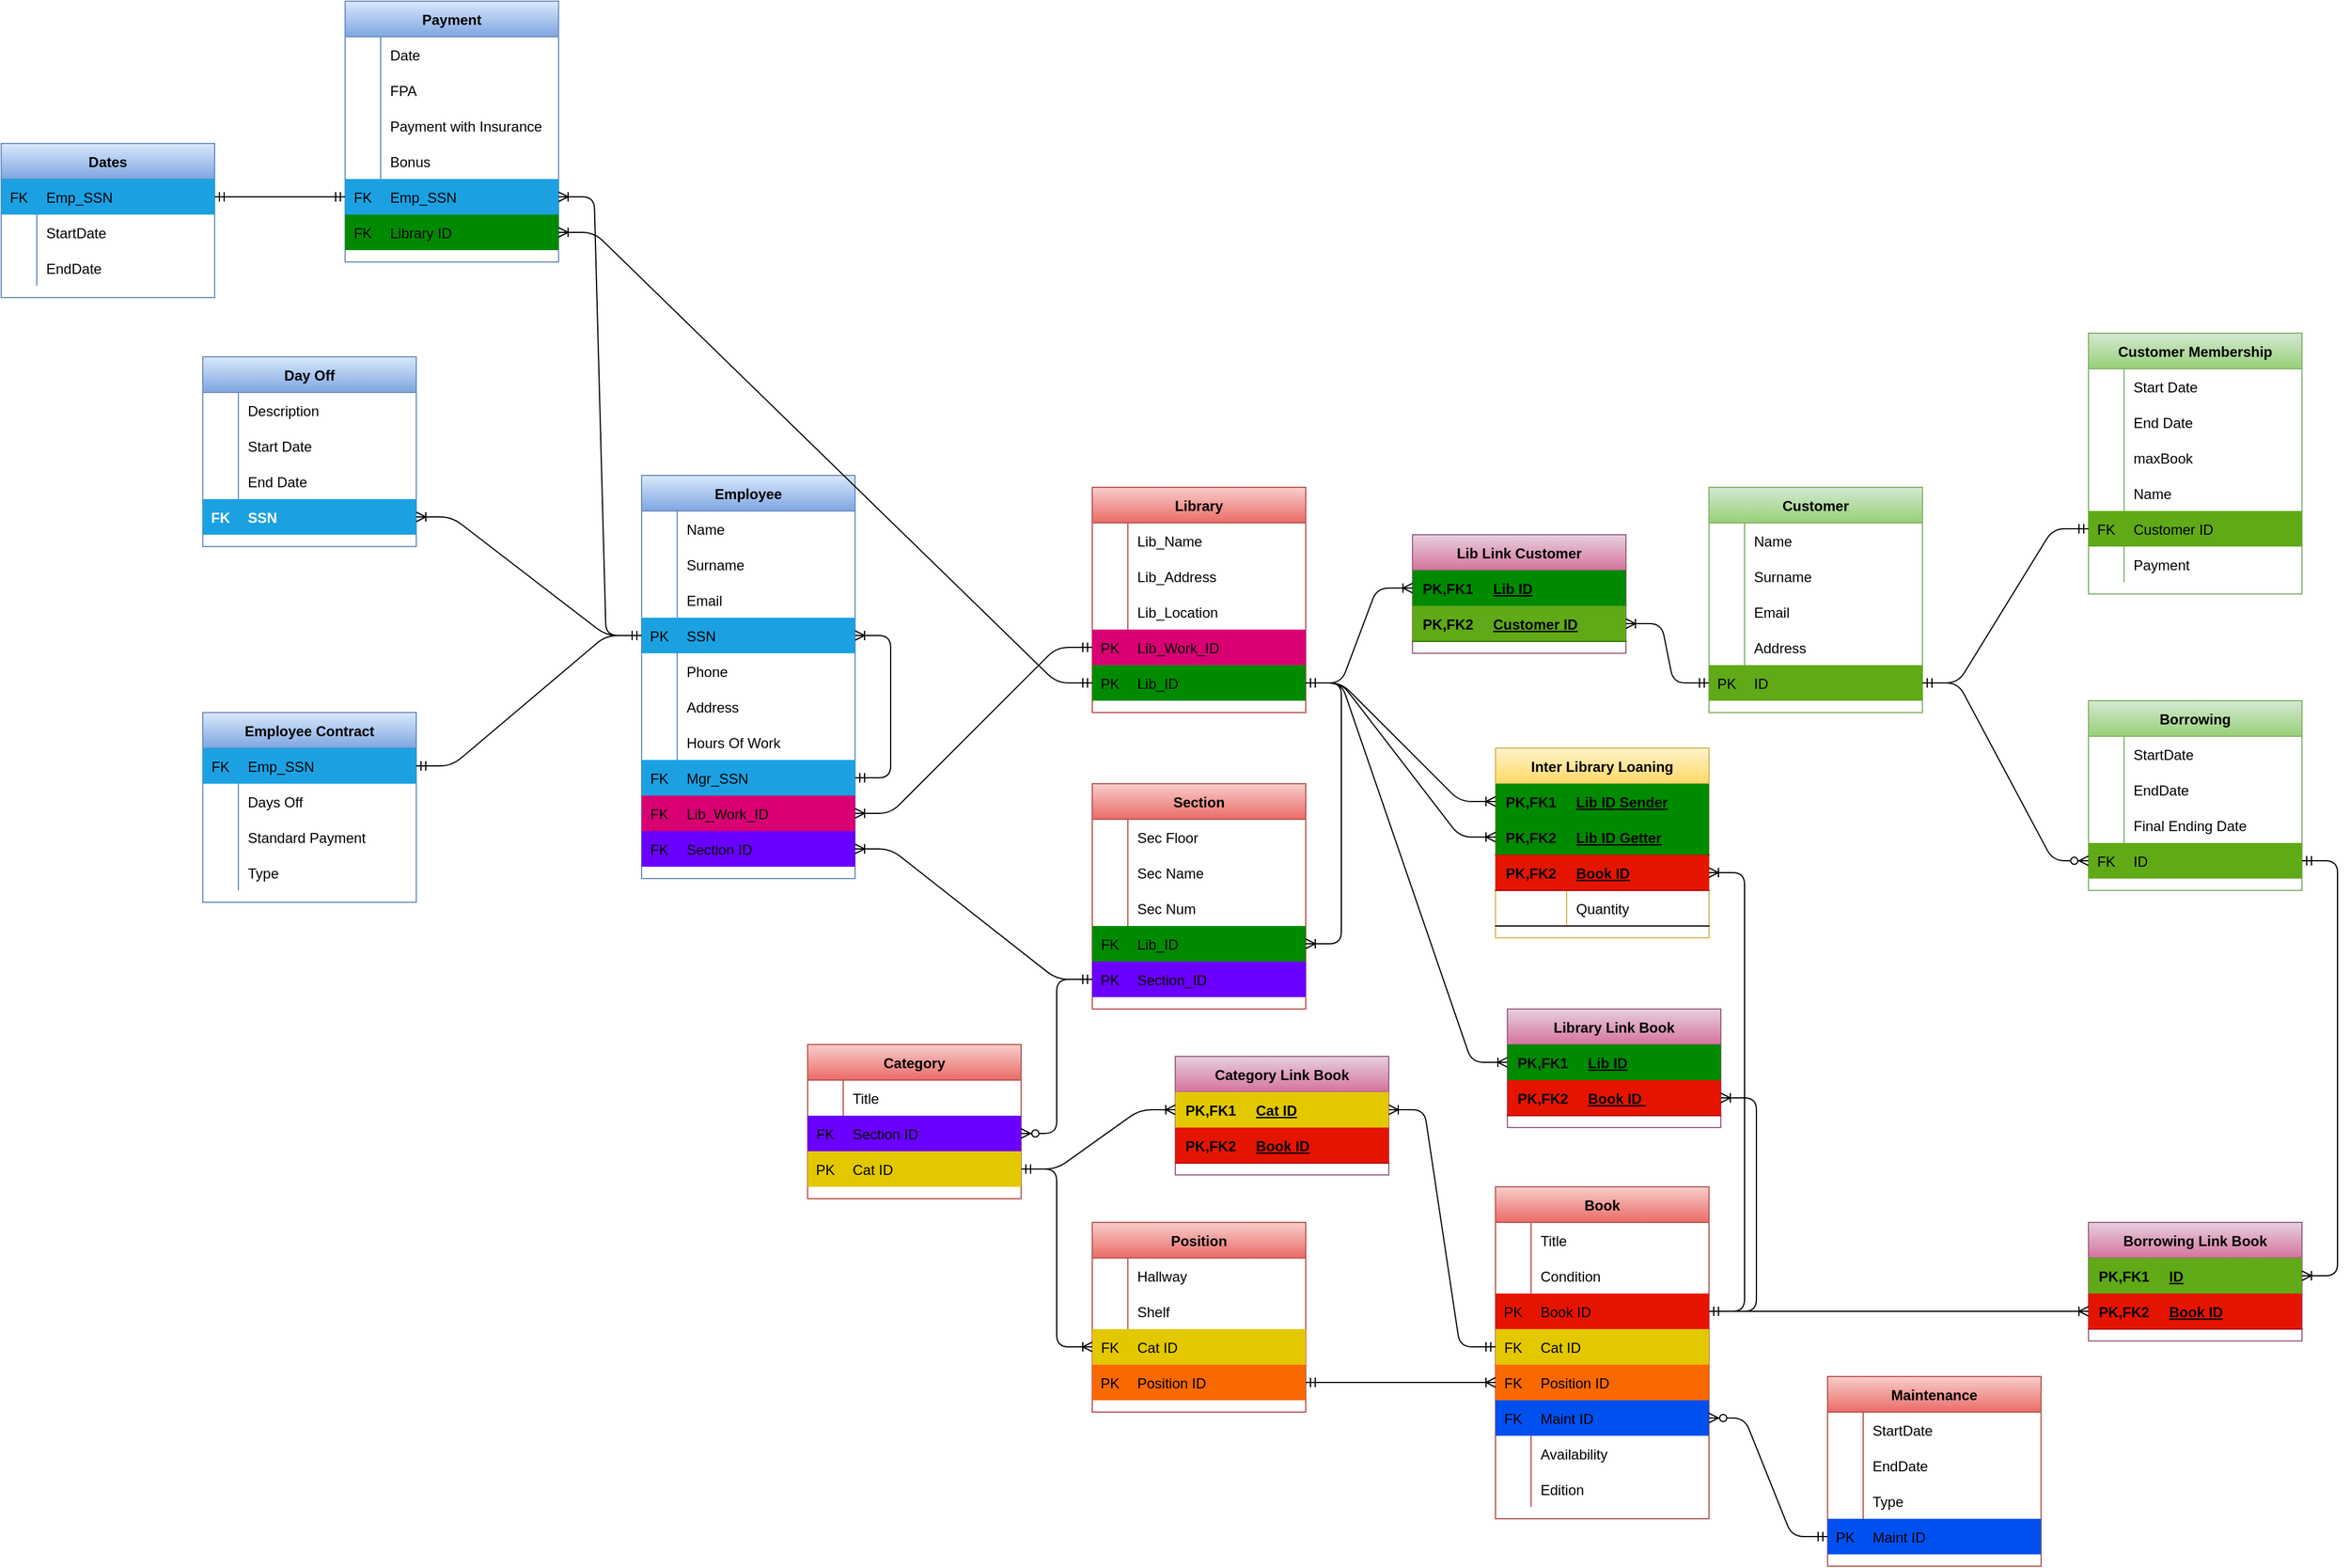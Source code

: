 <mxfile version="15.0.3" type="device"><diagram id="V9bkrKDgzMt9VikFZvVg" name="Page-1"><mxGraphModel dx="2500" dy="2065" grid="1" gridSize="10" guides="1" tooltips="1" connect="1" arrows="1" fold="1" page="1" pageScale="1" pageWidth="827" pageHeight="1169" math="0" shadow="0"><root><mxCell id="0"/><mxCell id="1" parent="0"/><mxCell id="CkCtCkVGOeoSS5or8uTv-1" value="Employee" style="shape=table;startSize=30;container=1;collapsible=1;childLayout=tableLayout;fixedRows=1;rowLines=0;fontStyle=1;align=center;resizeLast=1;fillColor=#dae8fc;strokeColor=#6c8ebf;gradientColor=#7ea6e0;" vertex="1" parent="1"><mxGeometry x="210" y="80" width="180" height="340" as="geometry"/></mxCell><mxCell id="CkCtCkVGOeoSS5or8uTv-5" value="" style="shape=partialRectangle;collapsible=0;dropTarget=0;pointerEvents=0;fillColor=none;top=0;left=0;bottom=0;right=0;points=[[0,0.5],[1,0.5]];portConstraint=eastwest;" vertex="1" parent="CkCtCkVGOeoSS5or8uTv-1"><mxGeometry y="30" width="180" height="30" as="geometry"/></mxCell><mxCell id="CkCtCkVGOeoSS5or8uTv-6" value="" style="shape=partialRectangle;connectable=0;fillColor=none;top=0;left=0;bottom=0;right=0;editable=1;overflow=hidden;" vertex="1" parent="CkCtCkVGOeoSS5or8uTv-5"><mxGeometry width="30" height="30" as="geometry"/></mxCell><mxCell id="CkCtCkVGOeoSS5or8uTv-7" value="Name" style="shape=partialRectangle;connectable=0;fillColor=none;top=0;left=0;bottom=0;right=0;align=left;spacingLeft=6;overflow=hidden;" vertex="1" parent="CkCtCkVGOeoSS5or8uTv-5"><mxGeometry x="30" width="150" height="30" as="geometry"/></mxCell><mxCell id="CkCtCkVGOeoSS5or8uTv-8" value="" style="shape=partialRectangle;collapsible=0;dropTarget=0;pointerEvents=0;fillColor=none;top=0;left=0;bottom=0;right=0;points=[[0,0.5],[1,0.5]];portConstraint=eastwest;" vertex="1" parent="CkCtCkVGOeoSS5or8uTv-1"><mxGeometry y="60" width="180" height="30" as="geometry"/></mxCell><mxCell id="CkCtCkVGOeoSS5or8uTv-9" value="" style="shape=partialRectangle;connectable=0;fillColor=none;top=0;left=0;bottom=0;right=0;editable=1;overflow=hidden;" vertex="1" parent="CkCtCkVGOeoSS5or8uTv-8"><mxGeometry width="30" height="30" as="geometry"/></mxCell><mxCell id="CkCtCkVGOeoSS5or8uTv-10" value="Surname" style="shape=partialRectangle;connectable=0;fillColor=none;top=0;left=0;bottom=0;right=0;align=left;spacingLeft=6;overflow=hidden;" vertex="1" parent="CkCtCkVGOeoSS5or8uTv-8"><mxGeometry x="30" width="150" height="30" as="geometry"/></mxCell><mxCell id="CkCtCkVGOeoSS5or8uTv-11" value="" style="shape=partialRectangle;collapsible=0;dropTarget=0;pointerEvents=0;fillColor=none;top=0;left=0;bottom=0;right=0;points=[[0,0.5],[1,0.5]];portConstraint=eastwest;" vertex="1" parent="CkCtCkVGOeoSS5or8uTv-1"><mxGeometry y="90" width="180" height="30" as="geometry"/></mxCell><mxCell id="CkCtCkVGOeoSS5or8uTv-12" value="" style="shape=partialRectangle;connectable=0;fillColor=none;top=0;left=0;bottom=0;right=0;editable=1;overflow=hidden;" vertex="1" parent="CkCtCkVGOeoSS5or8uTv-11"><mxGeometry width="30" height="30" as="geometry"/></mxCell><mxCell id="CkCtCkVGOeoSS5or8uTv-13" value="Email" style="shape=partialRectangle;connectable=0;fillColor=none;top=0;left=0;bottom=0;right=0;align=left;spacingLeft=6;overflow=hidden;" vertex="1" parent="CkCtCkVGOeoSS5or8uTv-11"><mxGeometry x="30" width="150" height="30" as="geometry"/></mxCell><mxCell id="CkCtCkVGOeoSS5or8uTv-14" value="" style="shape=partialRectangle;collapsible=0;dropTarget=0;pointerEvents=0;fillColor=#1ba1e2;top=0;left=0;bottom=0;right=0;points=[[0,0.5],[1,0.5]];portConstraint=eastwest;strokeColor=#006EAF;fontColor=#ffffff;" vertex="1" parent="CkCtCkVGOeoSS5or8uTv-1"><mxGeometry y="120" width="180" height="30" as="geometry"/></mxCell><mxCell id="CkCtCkVGOeoSS5or8uTv-15" value="PK" style="shape=partialRectangle;connectable=0;fillColor=none;top=0;left=0;bottom=0;right=0;editable=1;overflow=hidden;" vertex="1" parent="CkCtCkVGOeoSS5or8uTv-14"><mxGeometry width="30" height="30" as="geometry"/></mxCell><mxCell id="CkCtCkVGOeoSS5or8uTv-16" value="SSN" style="shape=partialRectangle;connectable=0;fillColor=none;top=0;left=0;bottom=0;right=0;align=left;spacingLeft=6;overflow=hidden;" vertex="1" parent="CkCtCkVGOeoSS5or8uTv-14"><mxGeometry x="30" width="150" height="30" as="geometry"/></mxCell><mxCell id="CkCtCkVGOeoSS5or8uTv-17" value="" style="shape=partialRectangle;collapsible=0;dropTarget=0;pointerEvents=0;fillColor=none;top=0;left=0;bottom=0;right=0;points=[[0,0.5],[1,0.5]];portConstraint=eastwest;" vertex="1" parent="CkCtCkVGOeoSS5or8uTv-1"><mxGeometry y="150" width="180" height="30" as="geometry"/></mxCell><mxCell id="CkCtCkVGOeoSS5or8uTv-18" value="" style="shape=partialRectangle;connectable=0;fillColor=none;top=0;left=0;bottom=0;right=0;editable=1;overflow=hidden;" vertex="1" parent="CkCtCkVGOeoSS5or8uTv-17"><mxGeometry width="30" height="30" as="geometry"/></mxCell><mxCell id="CkCtCkVGOeoSS5or8uTv-19" value="Phone" style="shape=partialRectangle;connectable=0;fillColor=none;top=0;left=0;bottom=0;right=0;align=left;spacingLeft=6;overflow=hidden;" vertex="1" parent="CkCtCkVGOeoSS5or8uTv-17"><mxGeometry x="30" width="150" height="30" as="geometry"/></mxCell><mxCell id="CkCtCkVGOeoSS5or8uTv-20" value="" style="shape=partialRectangle;collapsible=0;dropTarget=0;pointerEvents=0;fillColor=none;top=0;left=0;bottom=0;right=0;points=[[0,0.5],[1,0.5]];portConstraint=eastwest;" vertex="1" parent="CkCtCkVGOeoSS5or8uTv-1"><mxGeometry y="180" width="180" height="30" as="geometry"/></mxCell><mxCell id="CkCtCkVGOeoSS5or8uTv-21" value="" style="shape=partialRectangle;connectable=0;fillColor=none;top=0;left=0;bottom=0;right=0;editable=1;overflow=hidden;" vertex="1" parent="CkCtCkVGOeoSS5or8uTv-20"><mxGeometry width="30" height="30" as="geometry"/></mxCell><mxCell id="CkCtCkVGOeoSS5or8uTv-22" value="Address" style="shape=partialRectangle;connectable=0;fillColor=none;top=0;left=0;bottom=0;right=0;align=left;spacingLeft=6;overflow=hidden;" vertex="1" parent="CkCtCkVGOeoSS5or8uTv-20"><mxGeometry x="30" width="150" height="30" as="geometry"/></mxCell><mxCell id="CkCtCkVGOeoSS5or8uTv-26" value="" style="shape=partialRectangle;collapsible=0;dropTarget=0;pointerEvents=0;fillColor=none;top=0;left=0;bottom=0;right=0;points=[[0,0.5],[1,0.5]];portConstraint=eastwest;" vertex="1" parent="CkCtCkVGOeoSS5or8uTv-1"><mxGeometry y="210" width="180" height="30" as="geometry"/></mxCell><mxCell id="CkCtCkVGOeoSS5or8uTv-27" value="" style="shape=partialRectangle;connectable=0;fillColor=none;top=0;left=0;bottom=0;right=0;editable=1;overflow=hidden;" vertex="1" parent="CkCtCkVGOeoSS5or8uTv-26"><mxGeometry width="30" height="30" as="geometry"/></mxCell><mxCell id="CkCtCkVGOeoSS5or8uTv-28" value="Hours Of Work" style="shape=partialRectangle;connectable=0;fillColor=none;top=0;left=0;bottom=0;right=0;align=left;spacingLeft=6;overflow=hidden;" vertex="1" parent="CkCtCkVGOeoSS5or8uTv-26"><mxGeometry x="30" width="150" height="30" as="geometry"/></mxCell><mxCell id="CkCtCkVGOeoSS5or8uTv-29" value="" style="shape=partialRectangle;collapsible=0;dropTarget=0;pointerEvents=0;fillColor=#1ba1e2;top=0;left=0;bottom=0;right=0;points=[[0,0.5],[1,0.5]];portConstraint=eastwest;strokeColor=#006EAF;fontColor=#ffffff;" vertex="1" parent="CkCtCkVGOeoSS5or8uTv-1"><mxGeometry y="240" width="180" height="30" as="geometry"/></mxCell><mxCell id="CkCtCkVGOeoSS5or8uTv-30" value="FK" style="shape=partialRectangle;connectable=0;fillColor=none;top=0;left=0;bottom=0;right=0;editable=1;overflow=hidden;" vertex="1" parent="CkCtCkVGOeoSS5or8uTv-29"><mxGeometry width="30" height="30" as="geometry"/></mxCell><mxCell id="CkCtCkVGOeoSS5or8uTv-31" value="Mgr_SSN" style="shape=partialRectangle;connectable=0;fillColor=none;top=0;left=0;bottom=0;right=0;align=left;spacingLeft=6;overflow=hidden;" vertex="1" parent="CkCtCkVGOeoSS5or8uTv-29"><mxGeometry x="30" width="150" height="30" as="geometry"/></mxCell><mxCell id="CkCtCkVGOeoSS5or8uTv-32" value="" style="edgeStyle=entityRelationEdgeStyle;fontSize=12;html=1;endArrow=ERoneToMany;startArrow=ERmandOne;exitX=1;exitY=0.5;exitDx=0;exitDy=0;" edge="1" parent="CkCtCkVGOeoSS5or8uTv-1" source="CkCtCkVGOeoSS5or8uTv-29" target="CkCtCkVGOeoSS5or8uTv-14"><mxGeometry width="100" height="100" relative="1" as="geometry"><mxPoint x="244" y="200" as="sourcePoint"/><mxPoint x="344" y="100" as="targetPoint"/></mxGeometry></mxCell><mxCell id="CkCtCkVGOeoSS5or8uTv-109" value="" style="shape=partialRectangle;collapsible=0;dropTarget=0;pointerEvents=0;fillColor=#d80073;top=0;left=0;bottom=0;right=0;points=[[0,0.5],[1,0.5]];portConstraint=eastwest;strokeColor=#A50040;fontColor=#ffffff;" vertex="1" parent="CkCtCkVGOeoSS5or8uTv-1"><mxGeometry y="270" width="180" height="30" as="geometry"/></mxCell><mxCell id="CkCtCkVGOeoSS5or8uTv-110" value="FK" style="shape=partialRectangle;connectable=0;fillColor=none;top=0;left=0;bottom=0;right=0;editable=1;overflow=hidden;" vertex="1" parent="CkCtCkVGOeoSS5or8uTv-109"><mxGeometry width="30" height="30" as="geometry"/></mxCell><mxCell id="CkCtCkVGOeoSS5or8uTv-111" value="Lib_Work_ID" style="shape=partialRectangle;connectable=0;fillColor=none;top=0;left=0;bottom=0;right=0;align=left;spacingLeft=6;overflow=hidden;" vertex="1" parent="CkCtCkVGOeoSS5or8uTv-109"><mxGeometry x="30" width="150" height="30" as="geometry"/></mxCell><mxCell id="CkCtCkVGOeoSS5or8uTv-154" value="" style="shape=partialRectangle;collapsible=0;dropTarget=0;pointerEvents=0;fillColor=#6a00ff;top=0;left=0;bottom=0;right=0;points=[[0,0.5],[1,0.5]];portConstraint=eastwest;strokeColor=#3700CC;fontColor=#ffffff;" vertex="1" parent="CkCtCkVGOeoSS5or8uTv-1"><mxGeometry y="300" width="180" height="30" as="geometry"/></mxCell><mxCell id="CkCtCkVGOeoSS5or8uTv-155" value="FK" style="shape=partialRectangle;connectable=0;fillColor=none;top=0;left=0;bottom=0;right=0;editable=1;overflow=hidden;" vertex="1" parent="CkCtCkVGOeoSS5or8uTv-154"><mxGeometry width="30" height="30" as="geometry"/></mxCell><mxCell id="CkCtCkVGOeoSS5or8uTv-156" value="Section ID" style="shape=partialRectangle;connectable=0;fillColor=none;top=0;left=0;bottom=0;right=0;align=left;spacingLeft=6;overflow=hidden;" vertex="1" parent="CkCtCkVGOeoSS5or8uTv-154"><mxGeometry x="30" width="150" height="30" as="geometry"/></mxCell><mxCell id="CkCtCkVGOeoSS5or8uTv-33" value="Day Off" style="shape=table;startSize=30;container=1;collapsible=1;childLayout=tableLayout;fixedRows=1;rowLines=0;fontStyle=1;align=center;resizeLast=1;fillColor=#dae8fc;strokeColor=#6c8ebf;gradientColor=#7ea6e0;" vertex="1" parent="1"><mxGeometry x="-160" y="-20" width="180" height="160" as="geometry"/></mxCell><mxCell id="CkCtCkVGOeoSS5or8uTv-37" value="" style="shape=partialRectangle;collapsible=0;dropTarget=0;pointerEvents=0;fillColor=none;top=0;left=0;bottom=0;right=0;points=[[0,0.5],[1,0.5]];portConstraint=eastwest;" vertex="1" parent="CkCtCkVGOeoSS5or8uTv-33"><mxGeometry y="30" width="180" height="30" as="geometry"/></mxCell><mxCell id="CkCtCkVGOeoSS5or8uTv-38" value="" style="shape=partialRectangle;connectable=0;fillColor=none;top=0;left=0;bottom=0;right=0;editable=1;overflow=hidden;" vertex="1" parent="CkCtCkVGOeoSS5or8uTv-37"><mxGeometry width="30" height="30" as="geometry"/></mxCell><mxCell id="CkCtCkVGOeoSS5or8uTv-39" value="Description" style="shape=partialRectangle;connectable=0;fillColor=none;top=0;left=0;bottom=0;right=0;align=left;spacingLeft=6;overflow=hidden;" vertex="1" parent="CkCtCkVGOeoSS5or8uTv-37"><mxGeometry x="30" width="150" height="30" as="geometry"/></mxCell><mxCell id="CkCtCkVGOeoSS5or8uTv-40" value="" style="shape=partialRectangle;collapsible=0;dropTarget=0;pointerEvents=0;fillColor=none;top=0;left=0;bottom=0;right=0;points=[[0,0.5],[1,0.5]];portConstraint=eastwest;" vertex="1" parent="CkCtCkVGOeoSS5or8uTv-33"><mxGeometry y="60" width="180" height="30" as="geometry"/></mxCell><mxCell id="CkCtCkVGOeoSS5or8uTv-41" value="" style="shape=partialRectangle;connectable=0;fillColor=none;top=0;left=0;bottom=0;right=0;editable=1;overflow=hidden;" vertex="1" parent="CkCtCkVGOeoSS5or8uTv-40"><mxGeometry width="30" height="30" as="geometry"/></mxCell><mxCell id="CkCtCkVGOeoSS5or8uTv-42" value="Start Date" style="shape=partialRectangle;connectable=0;fillColor=none;top=0;left=0;bottom=0;right=0;align=left;spacingLeft=6;overflow=hidden;" vertex="1" parent="CkCtCkVGOeoSS5or8uTv-40"><mxGeometry x="30" width="150" height="30" as="geometry"/></mxCell><mxCell id="CkCtCkVGOeoSS5or8uTv-43" value="" style="shape=partialRectangle;collapsible=0;dropTarget=0;pointerEvents=0;fillColor=none;top=0;left=0;bottom=0;right=0;points=[[0,0.5],[1,0.5]];portConstraint=eastwest;" vertex="1" parent="CkCtCkVGOeoSS5or8uTv-33"><mxGeometry y="90" width="180" height="30" as="geometry"/></mxCell><mxCell id="CkCtCkVGOeoSS5or8uTv-44" value="" style="shape=partialRectangle;connectable=0;fillColor=none;top=0;left=0;bottom=0;right=0;editable=1;overflow=hidden;" vertex="1" parent="CkCtCkVGOeoSS5or8uTv-43"><mxGeometry width="30" height="30" as="geometry"/></mxCell><mxCell id="CkCtCkVGOeoSS5or8uTv-45" value="End Date" style="shape=partialRectangle;connectable=0;fillColor=none;top=0;left=0;bottom=0;right=0;align=left;spacingLeft=6;overflow=hidden;" vertex="1" parent="CkCtCkVGOeoSS5or8uTv-43"><mxGeometry x="30" width="150" height="30" as="geometry"/></mxCell><mxCell id="CkCtCkVGOeoSS5or8uTv-46" value="" style="shape=partialRectangle;collapsible=0;dropTarget=0;pointerEvents=0;fillColor=#1ba1e2;top=0;left=0;bottom=0;right=0;points=[[0,0.5],[1,0.5]];portConstraint=eastwest;strokeColor=#006EAF;fontColor=#FFFFFF;labelBorderColor=#000000;fontStyle=4" vertex="1" parent="CkCtCkVGOeoSS5or8uTv-33"><mxGeometry y="120" width="180" height="30" as="geometry"/></mxCell><mxCell id="CkCtCkVGOeoSS5or8uTv-47" value="FK" style="shape=partialRectangle;connectable=0;fillColor=none;top=0;left=0;bottom=0;right=0;editable=1;overflow=hidden;fontStyle=1;fontColor=#FFFFFF;" vertex="1" parent="CkCtCkVGOeoSS5or8uTv-46"><mxGeometry width="30" height="30" as="geometry"/></mxCell><mxCell id="CkCtCkVGOeoSS5or8uTv-48" value="SSN" style="shape=partialRectangle;connectable=0;fillColor=none;top=0;left=0;bottom=0;right=0;align=left;spacingLeft=6;overflow=hidden;fontColor=#FFFFFF;fontStyle=1" vertex="1" parent="CkCtCkVGOeoSS5or8uTv-46"><mxGeometry x="30" width="150" height="30" as="geometry"/></mxCell><mxCell id="CkCtCkVGOeoSS5or8uTv-49" value="" style="edgeStyle=entityRelationEdgeStyle;fontSize=12;html=1;endArrow=ERoneToMany;startArrow=ERmandOne;entryX=1;entryY=0.5;entryDx=0;entryDy=0;exitX=0;exitY=0.5;exitDx=0;exitDy=0;" edge="1" parent="1" source="CkCtCkVGOeoSS5or8uTv-14" target="CkCtCkVGOeoSS5or8uTv-46"><mxGeometry width="100" height="100" relative="1" as="geometry"><mxPoint x="300" y="255" as="sourcePoint"/><mxPoint x="414" y="370" as="targetPoint"/></mxGeometry></mxCell><mxCell id="CkCtCkVGOeoSS5or8uTv-50" value="Employee Contract" style="shape=table;startSize=30;container=1;collapsible=1;childLayout=tableLayout;fixedRows=1;rowLines=0;fontStyle=1;align=center;resizeLast=1;gradientColor=#7ea6e0;fillColor=#dae8fc;strokeColor=#6c8ebf;" vertex="1" parent="1"><mxGeometry x="-160" y="280" width="180" height="160" as="geometry"/></mxCell><mxCell id="CkCtCkVGOeoSS5or8uTv-54" value="" style="shape=partialRectangle;collapsible=0;dropTarget=0;pointerEvents=0;fillColor=#1ba1e2;top=0;left=0;bottom=0;right=0;points=[[0,0.5],[1,0.5]];portConstraint=eastwest;strokeColor=#006EAF;fontColor=#ffffff;" vertex="1" parent="CkCtCkVGOeoSS5or8uTv-50"><mxGeometry y="30" width="180" height="30" as="geometry"/></mxCell><mxCell id="CkCtCkVGOeoSS5or8uTv-55" value="FK" style="shape=partialRectangle;connectable=0;fillColor=none;top=0;left=0;bottom=0;right=0;editable=1;overflow=hidden;" vertex="1" parent="CkCtCkVGOeoSS5or8uTv-54"><mxGeometry width="30" height="30" as="geometry"/></mxCell><mxCell id="CkCtCkVGOeoSS5or8uTv-56" value="Emp_SSN" style="shape=partialRectangle;connectable=0;fillColor=none;top=0;left=0;bottom=0;right=0;align=left;spacingLeft=6;overflow=hidden;" vertex="1" parent="CkCtCkVGOeoSS5or8uTv-54"><mxGeometry x="30" width="150" height="30" as="geometry"/></mxCell><mxCell id="CkCtCkVGOeoSS5or8uTv-57" value="" style="shape=partialRectangle;collapsible=0;dropTarget=0;pointerEvents=0;fillColor=none;top=0;left=0;bottom=0;right=0;points=[[0,0.5],[1,0.5]];portConstraint=eastwest;" vertex="1" parent="CkCtCkVGOeoSS5or8uTv-50"><mxGeometry y="60" width="180" height="30" as="geometry"/></mxCell><mxCell id="CkCtCkVGOeoSS5or8uTv-58" value="" style="shape=partialRectangle;connectable=0;fillColor=none;top=0;left=0;bottom=0;right=0;editable=1;overflow=hidden;" vertex="1" parent="CkCtCkVGOeoSS5or8uTv-57"><mxGeometry width="30" height="30" as="geometry"/></mxCell><mxCell id="CkCtCkVGOeoSS5or8uTv-59" value="Days Off" style="shape=partialRectangle;connectable=0;fillColor=none;top=0;left=0;bottom=0;right=0;align=left;spacingLeft=6;overflow=hidden;" vertex="1" parent="CkCtCkVGOeoSS5or8uTv-57"><mxGeometry x="30" width="150" height="30" as="geometry"/></mxCell><mxCell id="CkCtCkVGOeoSS5or8uTv-60" value="" style="shape=partialRectangle;collapsible=0;dropTarget=0;pointerEvents=0;fillColor=none;top=0;left=0;bottom=0;right=0;points=[[0,0.5],[1,0.5]];portConstraint=eastwest;" vertex="1" parent="CkCtCkVGOeoSS5or8uTv-50"><mxGeometry y="90" width="180" height="30" as="geometry"/></mxCell><mxCell id="CkCtCkVGOeoSS5or8uTv-61" value="" style="shape=partialRectangle;connectable=0;fillColor=none;top=0;left=0;bottom=0;right=0;editable=1;overflow=hidden;" vertex="1" parent="CkCtCkVGOeoSS5or8uTv-60"><mxGeometry width="30" height="30" as="geometry"/></mxCell><mxCell id="CkCtCkVGOeoSS5or8uTv-62" value="Standard Payment" style="shape=partialRectangle;connectable=0;fillColor=none;top=0;left=0;bottom=0;right=0;align=left;spacingLeft=6;overflow=hidden;" vertex="1" parent="CkCtCkVGOeoSS5or8uTv-60"><mxGeometry x="30" width="150" height="30" as="geometry"/></mxCell><mxCell id="CkCtCkVGOeoSS5or8uTv-63" value="" style="shape=partialRectangle;collapsible=0;dropTarget=0;pointerEvents=0;fillColor=none;top=0;left=0;bottom=0;right=0;points=[[0,0.5],[1,0.5]];portConstraint=eastwest;" vertex="1" parent="CkCtCkVGOeoSS5or8uTv-50"><mxGeometry y="120" width="180" height="30" as="geometry"/></mxCell><mxCell id="CkCtCkVGOeoSS5or8uTv-64" value="" style="shape=partialRectangle;connectable=0;fillColor=none;top=0;left=0;bottom=0;right=0;editable=1;overflow=hidden;" vertex="1" parent="CkCtCkVGOeoSS5or8uTv-63"><mxGeometry width="30" height="30" as="geometry"/></mxCell><mxCell id="CkCtCkVGOeoSS5or8uTv-65" value="Type" style="shape=partialRectangle;connectable=0;fillColor=none;top=0;left=0;bottom=0;right=0;align=left;spacingLeft=6;overflow=hidden;" vertex="1" parent="CkCtCkVGOeoSS5or8uTv-63"><mxGeometry x="30" width="150" height="30" as="geometry"/></mxCell><mxCell id="CkCtCkVGOeoSS5or8uTv-66" value="" style="edgeStyle=entityRelationEdgeStyle;fontSize=12;html=1;endArrow=ERmandOne;startArrow=ERmandOne;entryX=0;entryY=0.5;entryDx=0;entryDy=0;exitX=1;exitY=0.5;exitDx=0;exitDy=0;" edge="1" parent="1" source="CkCtCkVGOeoSS5or8uTv-54" target="CkCtCkVGOeoSS5or8uTv-14"><mxGeometry width="100" height="100" relative="1" as="geometry"><mxPoint x="150" y="610" as="sourcePoint"/><mxPoint x="250" y="510" as="targetPoint"/></mxGeometry></mxCell><mxCell id="CkCtCkVGOeoSS5or8uTv-67" value="Payment" style="shape=table;startSize=30;container=1;collapsible=1;childLayout=tableLayout;fixedRows=1;rowLines=0;fontStyle=1;align=center;resizeLast=1;gradientColor=#7ea6e0;fillColor=#dae8fc;strokeColor=#6c8ebf;" vertex="1" parent="1"><mxGeometry x="-40" y="-320" width="180" height="220" as="geometry"/></mxCell><mxCell id="CkCtCkVGOeoSS5or8uTv-71" value="" style="shape=partialRectangle;collapsible=0;dropTarget=0;pointerEvents=0;fillColor=none;top=0;left=0;bottom=0;right=0;points=[[0,0.5],[1,0.5]];portConstraint=eastwest;" vertex="1" parent="CkCtCkVGOeoSS5or8uTv-67"><mxGeometry y="30" width="180" height="30" as="geometry"/></mxCell><mxCell id="CkCtCkVGOeoSS5or8uTv-72" value="" style="shape=partialRectangle;connectable=0;fillColor=none;top=0;left=0;bottom=0;right=0;editable=1;overflow=hidden;" vertex="1" parent="CkCtCkVGOeoSS5or8uTv-71"><mxGeometry width="30" height="30" as="geometry"/></mxCell><mxCell id="CkCtCkVGOeoSS5or8uTv-73" value="Date" style="shape=partialRectangle;connectable=0;fillColor=none;top=0;left=0;bottom=0;right=0;align=left;spacingLeft=6;overflow=hidden;" vertex="1" parent="CkCtCkVGOeoSS5or8uTv-71"><mxGeometry x="30" width="150" height="30" as="geometry"/></mxCell><mxCell id="CkCtCkVGOeoSS5or8uTv-74" value="" style="shape=partialRectangle;collapsible=0;dropTarget=0;pointerEvents=0;fillColor=none;top=0;left=0;bottom=0;right=0;points=[[0,0.5],[1,0.5]];portConstraint=eastwest;" vertex="1" parent="CkCtCkVGOeoSS5or8uTv-67"><mxGeometry y="60" width="180" height="30" as="geometry"/></mxCell><mxCell id="CkCtCkVGOeoSS5or8uTv-75" value="" style="shape=partialRectangle;connectable=0;fillColor=none;top=0;left=0;bottom=0;right=0;editable=1;overflow=hidden;" vertex="1" parent="CkCtCkVGOeoSS5or8uTv-74"><mxGeometry width="30" height="30" as="geometry"/></mxCell><mxCell id="CkCtCkVGOeoSS5or8uTv-76" value="FPA" style="shape=partialRectangle;connectable=0;fillColor=none;top=0;left=0;bottom=0;right=0;align=left;spacingLeft=6;overflow=hidden;" vertex="1" parent="CkCtCkVGOeoSS5or8uTv-74"><mxGeometry x="30" width="150" height="30" as="geometry"/></mxCell><mxCell id="CkCtCkVGOeoSS5or8uTv-77" value="" style="shape=partialRectangle;collapsible=0;dropTarget=0;pointerEvents=0;fillColor=none;top=0;left=0;bottom=0;right=0;points=[[0,0.5],[1,0.5]];portConstraint=eastwest;" vertex="1" parent="CkCtCkVGOeoSS5or8uTv-67"><mxGeometry y="90" width="180" height="30" as="geometry"/></mxCell><mxCell id="CkCtCkVGOeoSS5or8uTv-78" value="" style="shape=partialRectangle;connectable=0;fillColor=none;top=0;left=0;bottom=0;right=0;editable=1;overflow=hidden;" vertex="1" parent="CkCtCkVGOeoSS5or8uTv-77"><mxGeometry width="30" height="30" as="geometry"/></mxCell><mxCell id="CkCtCkVGOeoSS5or8uTv-79" value="Payment with Insurance" style="shape=partialRectangle;connectable=0;fillColor=none;top=0;left=0;bottom=0;right=0;align=left;spacingLeft=6;overflow=hidden;" vertex="1" parent="CkCtCkVGOeoSS5or8uTv-77"><mxGeometry x="30" width="150" height="30" as="geometry"/></mxCell><mxCell id="CkCtCkVGOeoSS5or8uTv-80" value="" style="shape=partialRectangle;collapsible=0;dropTarget=0;pointerEvents=0;fillColor=none;top=0;left=0;bottom=0;right=0;points=[[0,0.5],[1,0.5]];portConstraint=eastwest;" vertex="1" parent="CkCtCkVGOeoSS5or8uTv-67"><mxGeometry y="120" width="180" height="30" as="geometry"/></mxCell><mxCell id="CkCtCkVGOeoSS5or8uTv-81" value="" style="shape=partialRectangle;connectable=0;fillColor=none;top=0;left=0;bottom=0;right=0;editable=1;overflow=hidden;" vertex="1" parent="CkCtCkVGOeoSS5or8uTv-80"><mxGeometry width="30" height="30" as="geometry"/></mxCell><mxCell id="CkCtCkVGOeoSS5or8uTv-82" value="Bonus" style="shape=partialRectangle;connectable=0;fillColor=none;top=0;left=0;bottom=0;right=0;align=left;spacingLeft=6;overflow=hidden;" vertex="1" parent="CkCtCkVGOeoSS5or8uTv-80"><mxGeometry x="30" width="150" height="30" as="geometry"/></mxCell><mxCell id="CkCtCkVGOeoSS5or8uTv-86" value="" style="shape=partialRectangle;collapsible=0;dropTarget=0;pointerEvents=0;fillColor=#1ba1e2;top=0;left=0;bottom=0;right=0;points=[[0,0.5],[1,0.5]];portConstraint=eastwest;strokeColor=#006EAF;fontColor=#ffffff;" vertex="1" parent="CkCtCkVGOeoSS5or8uTv-67"><mxGeometry y="150" width="180" height="30" as="geometry"/></mxCell><mxCell id="CkCtCkVGOeoSS5or8uTv-87" value="FK" style="shape=partialRectangle;connectable=0;fillColor=none;top=0;left=0;bottom=0;right=0;editable=1;overflow=hidden;" vertex="1" parent="CkCtCkVGOeoSS5or8uTv-86"><mxGeometry width="30" height="30" as="geometry"/></mxCell><mxCell id="CkCtCkVGOeoSS5or8uTv-88" value="Emp_SSN" style="shape=partialRectangle;connectable=0;fillColor=none;top=0;left=0;bottom=0;right=0;align=left;spacingLeft=6;overflow=hidden;" vertex="1" parent="CkCtCkVGOeoSS5or8uTv-86"><mxGeometry x="30" width="150" height="30" as="geometry"/></mxCell><mxCell id="CkCtCkVGOeoSS5or8uTv-127" value="" style="shape=partialRectangle;collapsible=0;dropTarget=0;pointerEvents=0;fillColor=#008a00;top=0;left=0;bottom=0;right=0;points=[[0,0.5],[1,0.5]];portConstraint=eastwest;strokeColor=#005700;fontColor=#ffffff;" vertex="1" parent="CkCtCkVGOeoSS5or8uTv-67"><mxGeometry y="180" width="180" height="30" as="geometry"/></mxCell><mxCell id="CkCtCkVGOeoSS5or8uTv-128" value="FK" style="shape=partialRectangle;connectable=0;fillColor=none;top=0;left=0;bottom=0;right=0;editable=1;overflow=hidden;" vertex="1" parent="CkCtCkVGOeoSS5or8uTv-127"><mxGeometry width="30" height="30" as="geometry"/></mxCell><mxCell id="CkCtCkVGOeoSS5or8uTv-129" value="Library ID" style="shape=partialRectangle;connectable=0;fillColor=none;top=0;left=0;bottom=0;right=0;align=left;spacingLeft=6;overflow=hidden;" vertex="1" parent="CkCtCkVGOeoSS5or8uTv-127"><mxGeometry x="30" width="150" height="30" as="geometry"/></mxCell><mxCell id="CkCtCkVGOeoSS5or8uTv-89" value="" style="edgeStyle=entityRelationEdgeStyle;fontSize=12;html=1;endArrow=ERoneToMany;startArrow=ERmandOne;exitX=0;exitY=0.5;exitDx=0;exitDy=0;entryX=1;entryY=0.5;entryDx=0;entryDy=0;" edge="1" parent="1" source="CkCtCkVGOeoSS5or8uTv-14" target="CkCtCkVGOeoSS5or8uTv-86"><mxGeometry width="100" height="100" relative="1" as="geometry"><mxPoint x="330" y="590" as="sourcePoint"/><mxPoint x="430" y="490" as="targetPoint"/></mxGeometry></mxCell><mxCell id="CkCtCkVGOeoSS5or8uTv-90" value="Library" style="shape=table;startSize=30;container=1;collapsible=1;childLayout=tableLayout;fixedRows=1;rowLines=0;fontStyle=1;align=center;resizeLast=1;gradientColor=#ea6b66;fillColor=#f8cecc;strokeColor=#b85450;" vertex="1" parent="1"><mxGeometry x="590" y="90" width="180" height="190" as="geometry"/></mxCell><mxCell id="CkCtCkVGOeoSS5or8uTv-94" value="" style="shape=partialRectangle;collapsible=0;dropTarget=0;pointerEvents=0;fillColor=none;top=0;left=0;bottom=0;right=0;points=[[0,0.5],[1,0.5]];portConstraint=eastwest;" vertex="1" parent="CkCtCkVGOeoSS5or8uTv-90"><mxGeometry y="30" width="180" height="30" as="geometry"/></mxCell><mxCell id="CkCtCkVGOeoSS5or8uTv-95" value="" style="shape=partialRectangle;connectable=0;fillColor=none;top=0;left=0;bottom=0;right=0;editable=1;overflow=hidden;" vertex="1" parent="CkCtCkVGOeoSS5or8uTv-94"><mxGeometry width="30" height="30" as="geometry"/></mxCell><mxCell id="CkCtCkVGOeoSS5or8uTv-96" value="Lib_Name" style="shape=partialRectangle;connectable=0;fillColor=none;top=0;left=0;bottom=0;right=0;align=left;spacingLeft=6;overflow=hidden;" vertex="1" parent="CkCtCkVGOeoSS5or8uTv-94"><mxGeometry x="30" width="150" height="30" as="geometry"/></mxCell><mxCell id="CkCtCkVGOeoSS5or8uTv-97" value="" style="shape=partialRectangle;collapsible=0;dropTarget=0;pointerEvents=0;fillColor=none;top=0;left=0;bottom=0;right=0;points=[[0,0.5],[1,0.5]];portConstraint=eastwest;" vertex="1" parent="CkCtCkVGOeoSS5or8uTv-90"><mxGeometry y="60" width="180" height="30" as="geometry"/></mxCell><mxCell id="CkCtCkVGOeoSS5or8uTv-98" value="" style="shape=partialRectangle;connectable=0;fillColor=none;top=0;left=0;bottom=0;right=0;editable=1;overflow=hidden;" vertex="1" parent="CkCtCkVGOeoSS5or8uTv-97"><mxGeometry width="30" height="30" as="geometry"/></mxCell><mxCell id="CkCtCkVGOeoSS5or8uTv-99" value="Lib_Address" style="shape=partialRectangle;connectable=0;fillColor=none;top=0;left=0;bottom=0;right=0;align=left;spacingLeft=6;overflow=hidden;" vertex="1" parent="CkCtCkVGOeoSS5or8uTv-97"><mxGeometry x="30" width="150" height="30" as="geometry"/></mxCell><mxCell id="CkCtCkVGOeoSS5or8uTv-100" value="" style="shape=partialRectangle;collapsible=0;dropTarget=0;pointerEvents=0;fillColor=none;top=0;left=0;bottom=0;right=0;points=[[0,0.5],[1,0.5]];portConstraint=eastwest;" vertex="1" parent="CkCtCkVGOeoSS5or8uTv-90"><mxGeometry y="90" width="180" height="30" as="geometry"/></mxCell><mxCell id="CkCtCkVGOeoSS5or8uTv-101" value="" style="shape=partialRectangle;connectable=0;fillColor=none;top=0;left=0;bottom=0;right=0;editable=1;overflow=hidden;" vertex="1" parent="CkCtCkVGOeoSS5or8uTv-100"><mxGeometry width="30" height="30" as="geometry"/></mxCell><mxCell id="CkCtCkVGOeoSS5or8uTv-102" value="Lib_Location" style="shape=partialRectangle;connectable=0;fillColor=none;top=0;left=0;bottom=0;right=0;align=left;spacingLeft=6;overflow=hidden;" vertex="1" parent="CkCtCkVGOeoSS5or8uTv-100"><mxGeometry x="30" width="150" height="30" as="geometry"/></mxCell><mxCell id="CkCtCkVGOeoSS5or8uTv-103" value="" style="shape=partialRectangle;collapsible=0;dropTarget=0;pointerEvents=0;fillColor=#d80073;top=0;left=0;bottom=0;right=0;points=[[0,0.5],[1,0.5]];portConstraint=eastwest;strokeColor=#A50040;fontColor=#ffffff;" vertex="1" parent="CkCtCkVGOeoSS5or8uTv-90"><mxGeometry y="120" width="180" height="30" as="geometry"/></mxCell><mxCell id="CkCtCkVGOeoSS5or8uTv-104" value="PK" style="shape=partialRectangle;connectable=0;fillColor=none;top=0;left=0;bottom=0;right=0;editable=1;overflow=hidden;" vertex="1" parent="CkCtCkVGOeoSS5or8uTv-103"><mxGeometry width="30" height="30" as="geometry"/></mxCell><mxCell id="CkCtCkVGOeoSS5or8uTv-105" value="Lib_Work_ID" style="shape=partialRectangle;connectable=0;fillColor=none;top=0;left=0;bottom=0;right=0;align=left;spacingLeft=6;overflow=hidden;" vertex="1" parent="CkCtCkVGOeoSS5or8uTv-103"><mxGeometry x="30" width="150" height="30" as="geometry"/></mxCell><mxCell id="CkCtCkVGOeoSS5or8uTv-106" value="" style="shape=partialRectangle;collapsible=0;dropTarget=0;pointerEvents=0;fillColor=#008a00;top=0;left=0;bottom=0;right=0;points=[[0,0.5],[1,0.5]];portConstraint=eastwest;strokeColor=#005700;fontColor=#ffffff;" vertex="1" parent="CkCtCkVGOeoSS5or8uTv-90"><mxGeometry y="150" width="180" height="30" as="geometry"/></mxCell><mxCell id="CkCtCkVGOeoSS5or8uTv-107" value="PK" style="shape=partialRectangle;connectable=0;fillColor=none;top=0;left=0;bottom=0;right=0;editable=1;overflow=hidden;" vertex="1" parent="CkCtCkVGOeoSS5or8uTv-106"><mxGeometry width="30" height="30" as="geometry"/></mxCell><mxCell id="CkCtCkVGOeoSS5or8uTv-108" value="Lib_ID" style="shape=partialRectangle;connectable=0;fillColor=none;top=0;left=0;bottom=0;right=0;align=left;spacingLeft=6;overflow=hidden;" vertex="1" parent="CkCtCkVGOeoSS5or8uTv-106"><mxGeometry x="30" width="150" height="30" as="geometry"/></mxCell><mxCell id="CkCtCkVGOeoSS5or8uTv-112" value="" style="edgeStyle=entityRelationEdgeStyle;fontSize=12;html=1;endArrow=ERoneToMany;startArrow=ERmandOne;exitX=0;exitY=0.5;exitDx=0;exitDy=0;entryX=1;entryY=0.5;entryDx=0;entryDy=0;" edge="1" parent="1" source="CkCtCkVGOeoSS5or8uTv-103" target="CkCtCkVGOeoSS5or8uTv-109"><mxGeometry width="100" height="100" relative="1" as="geometry"><mxPoint x="490" y="420" as="sourcePoint"/><mxPoint x="590" y="320" as="targetPoint"/></mxGeometry></mxCell><mxCell id="CkCtCkVGOeoSS5or8uTv-113" value="Dates" style="shape=table;startSize=30;container=1;collapsible=1;childLayout=tableLayout;fixedRows=1;rowLines=0;fontStyle=1;align=center;resizeLast=1;gradientColor=#7ea6e0;fillColor=#dae8fc;strokeColor=#6c8ebf;" vertex="1" parent="1"><mxGeometry x="-330" y="-200" width="180" height="130" as="geometry"/></mxCell><mxCell id="CkCtCkVGOeoSS5or8uTv-117" value="" style="shape=partialRectangle;collapsible=0;dropTarget=0;pointerEvents=0;fillColor=#1ba1e2;top=0;left=0;bottom=0;right=0;points=[[0,0.5],[1,0.5]];portConstraint=eastwest;strokeColor=#006EAF;fontColor=#ffffff;" vertex="1" parent="CkCtCkVGOeoSS5or8uTv-113"><mxGeometry y="30" width="180" height="30" as="geometry"/></mxCell><mxCell id="CkCtCkVGOeoSS5or8uTv-118" value="FK" style="shape=partialRectangle;connectable=0;fillColor=none;top=0;left=0;bottom=0;right=0;editable=1;overflow=hidden;" vertex="1" parent="CkCtCkVGOeoSS5or8uTv-117"><mxGeometry width="30" height="30" as="geometry"/></mxCell><mxCell id="CkCtCkVGOeoSS5or8uTv-119" value="Emp_SSN" style="shape=partialRectangle;connectable=0;fillColor=none;top=0;left=0;bottom=0;right=0;align=left;spacingLeft=6;overflow=hidden;" vertex="1" parent="CkCtCkVGOeoSS5or8uTv-117"><mxGeometry x="30" width="150" height="30" as="geometry"/></mxCell><mxCell id="CkCtCkVGOeoSS5or8uTv-120" value="" style="shape=partialRectangle;collapsible=0;dropTarget=0;pointerEvents=0;fillColor=none;top=0;left=0;bottom=0;right=0;points=[[0,0.5],[1,0.5]];portConstraint=eastwest;" vertex="1" parent="CkCtCkVGOeoSS5or8uTv-113"><mxGeometry y="60" width="180" height="30" as="geometry"/></mxCell><mxCell id="CkCtCkVGOeoSS5or8uTv-121" value="" style="shape=partialRectangle;connectable=0;fillColor=none;top=0;left=0;bottom=0;right=0;editable=1;overflow=hidden;" vertex="1" parent="CkCtCkVGOeoSS5or8uTv-120"><mxGeometry width="30" height="30" as="geometry"/></mxCell><mxCell id="CkCtCkVGOeoSS5or8uTv-122" value="StartDate" style="shape=partialRectangle;connectable=0;fillColor=none;top=0;left=0;bottom=0;right=0;align=left;spacingLeft=6;overflow=hidden;" vertex="1" parent="CkCtCkVGOeoSS5or8uTv-120"><mxGeometry x="30" width="150" height="30" as="geometry"/></mxCell><mxCell id="CkCtCkVGOeoSS5or8uTv-123" value="" style="shape=partialRectangle;collapsible=0;dropTarget=0;pointerEvents=0;fillColor=none;top=0;left=0;bottom=0;right=0;points=[[0,0.5],[1,0.5]];portConstraint=eastwest;" vertex="1" parent="CkCtCkVGOeoSS5or8uTv-113"><mxGeometry y="90" width="180" height="30" as="geometry"/></mxCell><mxCell id="CkCtCkVGOeoSS5or8uTv-124" value="" style="shape=partialRectangle;connectable=0;fillColor=none;top=0;left=0;bottom=0;right=0;editable=1;overflow=hidden;" vertex="1" parent="CkCtCkVGOeoSS5or8uTv-123"><mxGeometry width="30" height="30" as="geometry"/></mxCell><mxCell id="CkCtCkVGOeoSS5or8uTv-125" value="EndDate" style="shape=partialRectangle;connectable=0;fillColor=none;top=0;left=0;bottom=0;right=0;align=left;spacingLeft=6;overflow=hidden;" vertex="1" parent="CkCtCkVGOeoSS5or8uTv-123"><mxGeometry x="30" width="150" height="30" as="geometry"/></mxCell><mxCell id="CkCtCkVGOeoSS5or8uTv-130" value="" style="edgeStyle=entityRelationEdgeStyle;fontSize=12;html=1;endArrow=ERoneToMany;startArrow=ERmandOne;exitX=0;exitY=0.5;exitDx=0;exitDy=0;entryX=1;entryY=0.5;entryDx=0;entryDy=0;" edge="1" parent="1" source="CkCtCkVGOeoSS5or8uTv-106" target="CkCtCkVGOeoSS5or8uTv-127"><mxGeometry width="100" height="100" relative="1" as="geometry"><mxPoint x="190" y="590" as="sourcePoint"/><mxPoint x="290" y="490" as="targetPoint"/></mxGeometry></mxCell><mxCell id="CkCtCkVGOeoSS5or8uTv-131" value="" style="edgeStyle=entityRelationEdgeStyle;fontSize=12;html=1;endArrow=ERmandOne;startArrow=ERmandOne;entryX=0;entryY=0.5;entryDx=0;entryDy=0;exitX=1;exitY=0.5;exitDx=0;exitDy=0;" edge="1" parent="1" source="CkCtCkVGOeoSS5or8uTv-117" target="CkCtCkVGOeoSS5or8uTv-86"><mxGeometry width="100" height="100" relative="1" as="geometry"><mxPoint x="-360" y="600" as="sourcePoint"/><mxPoint x="-260" y="500" as="targetPoint"/></mxGeometry></mxCell><mxCell id="CkCtCkVGOeoSS5or8uTv-132" value="Section" style="shape=table;startSize=30;container=1;collapsible=1;childLayout=tableLayout;fixedRows=1;rowLines=0;fontStyle=1;align=center;resizeLast=1;gradientColor=#ea6b66;fillColor=#f8cecc;strokeColor=#b85450;" vertex="1" parent="1"><mxGeometry x="590" y="340" width="180" height="190" as="geometry"/></mxCell><mxCell id="CkCtCkVGOeoSS5or8uTv-136" value="" style="shape=partialRectangle;collapsible=0;dropTarget=0;pointerEvents=0;fillColor=none;top=0;left=0;bottom=0;right=0;points=[[0,0.5],[1,0.5]];portConstraint=eastwest;" vertex="1" parent="CkCtCkVGOeoSS5or8uTv-132"><mxGeometry y="30" width="180" height="30" as="geometry"/></mxCell><mxCell id="CkCtCkVGOeoSS5or8uTv-137" value="" style="shape=partialRectangle;connectable=0;fillColor=none;top=0;left=0;bottom=0;right=0;editable=1;overflow=hidden;" vertex="1" parent="CkCtCkVGOeoSS5or8uTv-136"><mxGeometry width="30" height="30" as="geometry"/></mxCell><mxCell id="CkCtCkVGOeoSS5or8uTv-138" value="Sec Floor" style="shape=partialRectangle;connectable=0;fillColor=none;top=0;left=0;bottom=0;right=0;align=left;spacingLeft=6;overflow=hidden;" vertex="1" parent="CkCtCkVGOeoSS5or8uTv-136"><mxGeometry x="30" width="150" height="30" as="geometry"/></mxCell><mxCell id="CkCtCkVGOeoSS5or8uTv-139" value="" style="shape=partialRectangle;collapsible=0;dropTarget=0;pointerEvents=0;fillColor=none;top=0;left=0;bottom=0;right=0;points=[[0,0.5],[1,0.5]];portConstraint=eastwest;" vertex="1" parent="CkCtCkVGOeoSS5or8uTv-132"><mxGeometry y="60" width="180" height="30" as="geometry"/></mxCell><mxCell id="CkCtCkVGOeoSS5or8uTv-140" value="" style="shape=partialRectangle;connectable=0;fillColor=none;top=0;left=0;bottom=0;right=0;editable=1;overflow=hidden;" vertex="1" parent="CkCtCkVGOeoSS5or8uTv-139"><mxGeometry width="30" height="30" as="geometry"/></mxCell><mxCell id="CkCtCkVGOeoSS5or8uTv-141" value="Sec Name" style="shape=partialRectangle;connectable=0;fillColor=none;top=0;left=0;bottom=0;right=0;align=left;spacingLeft=6;overflow=hidden;" vertex="1" parent="CkCtCkVGOeoSS5or8uTv-139"><mxGeometry x="30" width="150" height="30" as="geometry"/></mxCell><mxCell id="CkCtCkVGOeoSS5or8uTv-142" value="" style="shape=partialRectangle;collapsible=0;dropTarget=0;pointerEvents=0;fillColor=none;top=0;left=0;bottom=0;right=0;points=[[0,0.5],[1,0.5]];portConstraint=eastwest;" vertex="1" parent="CkCtCkVGOeoSS5or8uTv-132"><mxGeometry y="90" width="180" height="30" as="geometry"/></mxCell><mxCell id="CkCtCkVGOeoSS5or8uTv-143" value="" style="shape=partialRectangle;connectable=0;fillColor=none;top=0;left=0;bottom=0;right=0;editable=1;overflow=hidden;" vertex="1" parent="CkCtCkVGOeoSS5or8uTv-142"><mxGeometry width="30" height="30" as="geometry"/></mxCell><mxCell id="CkCtCkVGOeoSS5or8uTv-144" value="Sec Num" style="shape=partialRectangle;connectable=0;fillColor=none;top=0;left=0;bottom=0;right=0;align=left;spacingLeft=6;overflow=hidden;" vertex="1" parent="CkCtCkVGOeoSS5or8uTv-142"><mxGeometry x="30" width="150" height="30" as="geometry"/></mxCell><mxCell id="CkCtCkVGOeoSS5or8uTv-145" value="" style="shape=partialRectangle;collapsible=0;dropTarget=0;pointerEvents=0;fillColor=#008a00;top=0;left=0;bottom=0;right=0;points=[[0,0.5],[1,0.5]];portConstraint=eastwest;strokeColor=#005700;fontColor=#ffffff;" vertex="1" parent="CkCtCkVGOeoSS5or8uTv-132"><mxGeometry y="120" width="180" height="30" as="geometry"/></mxCell><mxCell id="CkCtCkVGOeoSS5or8uTv-146" value="FK" style="shape=partialRectangle;connectable=0;fillColor=none;top=0;left=0;bottom=0;right=0;editable=1;overflow=hidden;" vertex="1" parent="CkCtCkVGOeoSS5or8uTv-145"><mxGeometry width="30" height="30" as="geometry"/></mxCell><mxCell id="CkCtCkVGOeoSS5or8uTv-147" value="Lib_ID" style="shape=partialRectangle;connectable=0;fillColor=none;top=0;left=0;bottom=0;right=0;align=left;spacingLeft=6;overflow=hidden;" vertex="1" parent="CkCtCkVGOeoSS5or8uTv-145"><mxGeometry x="30" width="150" height="30" as="geometry"/></mxCell><mxCell id="CkCtCkVGOeoSS5or8uTv-148" value="" style="shape=partialRectangle;collapsible=0;dropTarget=0;pointerEvents=0;fillColor=#6a00ff;top=0;left=0;bottom=0;right=0;points=[[0,0.5],[1,0.5]];portConstraint=eastwest;strokeColor=#3700CC;fontColor=#ffffff;" vertex="1" parent="CkCtCkVGOeoSS5or8uTv-132"><mxGeometry y="150" width="180" height="30" as="geometry"/></mxCell><mxCell id="CkCtCkVGOeoSS5or8uTv-149" value="PK" style="shape=partialRectangle;connectable=0;fillColor=none;top=0;left=0;bottom=0;right=0;editable=1;overflow=hidden;" vertex="1" parent="CkCtCkVGOeoSS5or8uTv-148"><mxGeometry width="30" height="30" as="geometry"/></mxCell><mxCell id="CkCtCkVGOeoSS5or8uTv-150" value="Section_ID" style="shape=partialRectangle;connectable=0;fillColor=none;top=0;left=0;bottom=0;right=0;align=left;spacingLeft=6;overflow=hidden;" vertex="1" parent="CkCtCkVGOeoSS5or8uTv-148"><mxGeometry x="30" width="150" height="30" as="geometry"/></mxCell><mxCell id="CkCtCkVGOeoSS5or8uTv-163" value="" style="edgeStyle=entityRelationEdgeStyle;fontSize=12;html=1;endArrow=ERoneToMany;startArrow=ERmandOne;entryX=1;entryY=0.5;entryDx=0;entryDy=0;exitX=0;exitY=0.5;exitDx=0;exitDy=0;" edge="1" parent="1" source="CkCtCkVGOeoSS5or8uTv-148" target="CkCtCkVGOeoSS5or8uTv-154"><mxGeometry width="100" height="100" relative="1" as="geometry"><mxPoint x="430" y="280" as="sourcePoint"/><mxPoint x="390" y="610" as="targetPoint"/></mxGeometry></mxCell><mxCell id="CkCtCkVGOeoSS5or8uTv-164" value="" style="edgeStyle=entityRelationEdgeStyle;fontSize=12;html=1;endArrow=ERoneToMany;startArrow=ERmandOne;entryX=1;entryY=0.5;entryDx=0;entryDy=0;entryPerimeter=0;" edge="1" parent="1" source="CkCtCkVGOeoSS5or8uTv-106" target="CkCtCkVGOeoSS5or8uTv-145"><mxGeometry width="100" height="100" relative="1" as="geometry"><mxPoint x="370" y="710" as="sourcePoint"/><mxPoint x="470" y="610" as="targetPoint"/></mxGeometry></mxCell><mxCell id="CkCtCkVGOeoSS5or8uTv-165" value="Category" style="shape=table;startSize=30;container=1;collapsible=1;childLayout=tableLayout;fixedRows=1;rowLines=0;fontStyle=1;align=center;resizeLast=1;gradientColor=#ea6b66;fillColor=#f8cecc;strokeColor=#b85450;" vertex="1" parent="1"><mxGeometry x="350" y="560" width="180" height="130" as="geometry"/></mxCell><mxCell id="CkCtCkVGOeoSS5or8uTv-169" value="" style="shape=partialRectangle;collapsible=0;dropTarget=0;pointerEvents=0;fillColor=none;top=0;left=0;bottom=0;right=0;points=[[0,0.5],[1,0.5]];portConstraint=eastwest;" vertex="1" parent="CkCtCkVGOeoSS5or8uTv-165"><mxGeometry y="30" width="180" height="30" as="geometry"/></mxCell><mxCell id="CkCtCkVGOeoSS5or8uTv-170" value="" style="shape=partialRectangle;connectable=0;fillColor=none;top=0;left=0;bottom=0;right=0;editable=1;overflow=hidden;" vertex="1" parent="CkCtCkVGOeoSS5or8uTv-169"><mxGeometry width="30" height="30" as="geometry"/></mxCell><mxCell id="CkCtCkVGOeoSS5or8uTv-171" value="Title" style="shape=partialRectangle;connectable=0;fillColor=none;top=0;left=0;bottom=0;right=0;align=left;spacingLeft=6;overflow=hidden;" vertex="1" parent="CkCtCkVGOeoSS5or8uTv-169"><mxGeometry x="30" width="150" height="30" as="geometry"/></mxCell><mxCell id="CkCtCkVGOeoSS5or8uTv-172" value="" style="shape=partialRectangle;collapsible=0;dropTarget=0;pointerEvents=0;fillColor=#6a00ff;top=0;left=0;bottom=0;right=0;points=[[0,0.5],[1,0.5]];portConstraint=eastwest;strokeColor=#3700CC;fontColor=#ffffff;" vertex="1" parent="CkCtCkVGOeoSS5or8uTv-165"><mxGeometry y="60" width="180" height="30" as="geometry"/></mxCell><mxCell id="CkCtCkVGOeoSS5or8uTv-173" value="FK" style="shape=partialRectangle;connectable=0;fillColor=none;top=0;left=0;bottom=0;right=0;editable=1;overflow=hidden;" vertex="1" parent="CkCtCkVGOeoSS5or8uTv-172"><mxGeometry width="30" height="30" as="geometry"/></mxCell><mxCell id="CkCtCkVGOeoSS5or8uTv-174" value="Section ID" style="shape=partialRectangle;connectable=0;fillColor=none;top=0;left=0;bottom=0;right=0;align=left;spacingLeft=6;overflow=hidden;" vertex="1" parent="CkCtCkVGOeoSS5or8uTv-172"><mxGeometry x="30" width="150" height="30" as="geometry"/></mxCell><mxCell id="CkCtCkVGOeoSS5or8uTv-175" value="" style="shape=partialRectangle;collapsible=0;dropTarget=0;pointerEvents=0;fillColor=#e3c800;top=0;left=0;bottom=0;right=0;points=[[0,0.5],[1,0.5]];portConstraint=eastwest;strokeColor=#B09500;fontColor=#000000;" vertex="1" parent="CkCtCkVGOeoSS5or8uTv-165"><mxGeometry y="90" width="180" height="30" as="geometry"/></mxCell><mxCell id="CkCtCkVGOeoSS5or8uTv-176" value="PK" style="shape=partialRectangle;connectable=0;fillColor=none;top=0;left=0;bottom=0;right=0;editable=1;overflow=hidden;" vertex="1" parent="CkCtCkVGOeoSS5or8uTv-175"><mxGeometry width="30" height="30" as="geometry"/></mxCell><mxCell id="CkCtCkVGOeoSS5or8uTv-177" value="Cat ID" style="shape=partialRectangle;connectable=0;fillColor=none;top=0;left=0;bottom=0;right=0;align=left;spacingLeft=6;overflow=hidden;" vertex="1" parent="CkCtCkVGOeoSS5or8uTv-175"><mxGeometry x="30" width="150" height="30" as="geometry"/></mxCell><mxCell id="CkCtCkVGOeoSS5or8uTv-178" value="" style="edgeStyle=entityRelationEdgeStyle;fontSize=12;html=1;endArrow=ERzeroToMany;startArrow=ERmandOne;exitX=0;exitY=0.5;exitDx=0;exitDy=0;" edge="1" parent="1" source="CkCtCkVGOeoSS5or8uTv-148" target="CkCtCkVGOeoSS5or8uTv-172"><mxGeometry width="100" height="100" relative="1" as="geometry"><mxPoint x="110" y="750" as="sourcePoint"/><mxPoint x="310" y="800" as="targetPoint"/></mxGeometry></mxCell><mxCell id="CkCtCkVGOeoSS5or8uTv-179" value="Position" style="shape=table;startSize=30;container=1;collapsible=1;childLayout=tableLayout;fixedRows=1;rowLines=0;fontStyle=1;align=center;resizeLast=1;gradientColor=#ea6b66;fillColor=#f8cecc;strokeColor=#b85450;" vertex="1" parent="1"><mxGeometry x="590" y="710" width="180" height="160" as="geometry"/></mxCell><mxCell id="CkCtCkVGOeoSS5or8uTv-183" value="" style="shape=partialRectangle;collapsible=0;dropTarget=0;pointerEvents=0;fillColor=none;top=0;left=0;bottom=0;right=0;points=[[0,0.5],[1,0.5]];portConstraint=eastwest;" vertex="1" parent="CkCtCkVGOeoSS5or8uTv-179"><mxGeometry y="30" width="180" height="30" as="geometry"/></mxCell><mxCell id="CkCtCkVGOeoSS5or8uTv-184" value="" style="shape=partialRectangle;connectable=0;fillColor=none;top=0;left=0;bottom=0;right=0;editable=1;overflow=hidden;" vertex="1" parent="CkCtCkVGOeoSS5or8uTv-183"><mxGeometry width="30" height="30" as="geometry"/></mxCell><mxCell id="CkCtCkVGOeoSS5or8uTv-185" value="Hallway" style="shape=partialRectangle;connectable=0;fillColor=none;top=0;left=0;bottom=0;right=0;align=left;spacingLeft=6;overflow=hidden;" vertex="1" parent="CkCtCkVGOeoSS5or8uTv-183"><mxGeometry x="30" width="150" height="30" as="geometry"/></mxCell><mxCell id="CkCtCkVGOeoSS5or8uTv-186" value="" style="shape=partialRectangle;collapsible=0;dropTarget=0;pointerEvents=0;fillColor=none;top=0;left=0;bottom=0;right=0;points=[[0,0.5],[1,0.5]];portConstraint=eastwest;" vertex="1" parent="CkCtCkVGOeoSS5or8uTv-179"><mxGeometry y="60" width="180" height="30" as="geometry"/></mxCell><mxCell id="CkCtCkVGOeoSS5or8uTv-187" value="" style="shape=partialRectangle;connectable=0;fillColor=none;top=0;left=0;bottom=0;right=0;editable=1;overflow=hidden;" vertex="1" parent="CkCtCkVGOeoSS5or8uTv-186"><mxGeometry width="30" height="30" as="geometry"/></mxCell><mxCell id="CkCtCkVGOeoSS5or8uTv-188" value="Shelf" style="shape=partialRectangle;connectable=0;fillColor=none;top=0;left=0;bottom=0;right=0;align=left;spacingLeft=6;overflow=hidden;" vertex="1" parent="CkCtCkVGOeoSS5or8uTv-186"><mxGeometry x="30" width="150" height="30" as="geometry"/></mxCell><mxCell id="CkCtCkVGOeoSS5or8uTv-189" value="" style="shape=partialRectangle;collapsible=0;dropTarget=0;pointerEvents=0;fillColor=#e3c800;top=0;left=0;bottom=0;right=0;points=[[0,0.5],[1,0.5]];portConstraint=eastwest;strokeColor=#B09500;fontColor=#000000;" vertex="1" parent="CkCtCkVGOeoSS5or8uTv-179"><mxGeometry y="90" width="180" height="30" as="geometry"/></mxCell><mxCell id="CkCtCkVGOeoSS5or8uTv-190" value="FK" style="shape=partialRectangle;connectable=0;fillColor=none;top=0;left=0;bottom=0;right=0;editable=1;overflow=hidden;" vertex="1" parent="CkCtCkVGOeoSS5or8uTv-189"><mxGeometry width="30" height="30" as="geometry"/></mxCell><mxCell id="CkCtCkVGOeoSS5or8uTv-191" value="Cat ID" style="shape=partialRectangle;connectable=0;fillColor=none;top=0;left=0;bottom=0;right=0;align=left;spacingLeft=6;overflow=hidden;" vertex="1" parent="CkCtCkVGOeoSS5or8uTv-189"><mxGeometry x="30" width="150" height="30" as="geometry"/></mxCell><mxCell id="CkCtCkVGOeoSS5or8uTv-192" value="" style="shape=partialRectangle;collapsible=0;dropTarget=0;pointerEvents=0;fillColor=#fa6800;top=0;left=0;bottom=0;right=0;points=[[0,0.5],[1,0.5]];portConstraint=eastwest;strokeColor=#C73500;fontColor=#000000;" vertex="1" parent="CkCtCkVGOeoSS5or8uTv-179"><mxGeometry y="120" width="180" height="30" as="geometry"/></mxCell><mxCell id="CkCtCkVGOeoSS5or8uTv-193" value="PK" style="shape=partialRectangle;connectable=0;fillColor=none;top=0;left=0;bottom=0;right=0;editable=1;overflow=hidden;" vertex="1" parent="CkCtCkVGOeoSS5or8uTv-192"><mxGeometry width="30" height="30" as="geometry"/></mxCell><mxCell id="CkCtCkVGOeoSS5or8uTv-194" value="Position ID" style="shape=partialRectangle;connectable=0;fillColor=none;top=0;left=0;bottom=0;right=0;align=left;spacingLeft=6;overflow=hidden;" vertex="1" parent="CkCtCkVGOeoSS5or8uTv-192"><mxGeometry x="30" width="150" height="30" as="geometry"/></mxCell><mxCell id="CkCtCkVGOeoSS5or8uTv-195" value="" style="edgeStyle=entityRelationEdgeStyle;fontSize=12;html=1;endArrow=ERoneToMany;startArrow=ERmandOne;exitX=1;exitY=0.5;exitDx=0;exitDy=0;entryX=0;entryY=0.5;entryDx=0;entryDy=0;" edge="1" parent="1" source="CkCtCkVGOeoSS5or8uTv-175" target="CkCtCkVGOeoSS5or8uTv-189"><mxGeometry width="100" height="100" relative="1" as="geometry"><mxPoint x="180" y="1090" as="sourcePoint"/><mxPoint x="280" y="990" as="targetPoint"/></mxGeometry></mxCell><mxCell id="CkCtCkVGOeoSS5or8uTv-196" value="Book" style="shape=table;startSize=30;container=1;collapsible=1;childLayout=tableLayout;fixedRows=1;rowLines=0;fontStyle=1;align=center;resizeLast=1;gradientColor=#ea6b66;fillColor=#f8cecc;strokeColor=#b85450;" vertex="1" parent="1"><mxGeometry x="930" y="680" width="180" height="280" as="geometry"/></mxCell><mxCell id="CkCtCkVGOeoSS5or8uTv-200" value="" style="shape=partialRectangle;collapsible=0;dropTarget=0;pointerEvents=0;fillColor=none;top=0;left=0;bottom=0;right=0;points=[[0,0.5],[1,0.5]];portConstraint=eastwest;" vertex="1" parent="CkCtCkVGOeoSS5or8uTv-196"><mxGeometry y="30" width="180" height="30" as="geometry"/></mxCell><mxCell id="CkCtCkVGOeoSS5or8uTv-201" value="" style="shape=partialRectangle;connectable=0;fillColor=none;top=0;left=0;bottom=0;right=0;editable=1;overflow=hidden;" vertex="1" parent="CkCtCkVGOeoSS5or8uTv-200"><mxGeometry width="30" height="30" as="geometry"/></mxCell><mxCell id="CkCtCkVGOeoSS5or8uTv-202" value="Title" style="shape=partialRectangle;connectable=0;fillColor=none;top=0;left=0;bottom=0;right=0;align=left;spacingLeft=6;overflow=hidden;" vertex="1" parent="CkCtCkVGOeoSS5or8uTv-200"><mxGeometry x="30" width="150" height="30" as="geometry"/></mxCell><mxCell id="CkCtCkVGOeoSS5or8uTv-203" value="" style="shape=partialRectangle;collapsible=0;dropTarget=0;pointerEvents=0;fillColor=none;top=0;left=0;bottom=0;right=0;points=[[0,0.5],[1,0.5]];portConstraint=eastwest;" vertex="1" parent="CkCtCkVGOeoSS5or8uTv-196"><mxGeometry y="60" width="180" height="30" as="geometry"/></mxCell><mxCell id="CkCtCkVGOeoSS5or8uTv-204" value="" style="shape=partialRectangle;connectable=0;fillColor=none;top=0;left=0;bottom=0;right=0;editable=1;overflow=hidden;" vertex="1" parent="CkCtCkVGOeoSS5or8uTv-203"><mxGeometry width="30" height="30" as="geometry"/></mxCell><mxCell id="CkCtCkVGOeoSS5or8uTv-205" value="Condition" style="shape=partialRectangle;connectable=0;fillColor=none;top=0;left=0;bottom=0;right=0;align=left;spacingLeft=6;overflow=hidden;" vertex="1" parent="CkCtCkVGOeoSS5or8uTv-203"><mxGeometry x="30" width="150" height="30" as="geometry"/></mxCell><mxCell id="CkCtCkVGOeoSS5or8uTv-206" value="" style="shape=partialRectangle;collapsible=0;dropTarget=0;pointerEvents=0;fillColor=#e51400;top=0;left=0;bottom=0;right=0;points=[[0,0.5],[1,0.5]];portConstraint=eastwest;strokeColor=#B20000;fontColor=#ffffff;" vertex="1" parent="CkCtCkVGOeoSS5or8uTv-196"><mxGeometry y="90" width="180" height="30" as="geometry"/></mxCell><mxCell id="CkCtCkVGOeoSS5or8uTv-207" value="PK" style="shape=partialRectangle;connectable=0;fillColor=none;top=0;left=0;bottom=0;right=0;editable=1;overflow=hidden;" vertex="1" parent="CkCtCkVGOeoSS5or8uTv-206"><mxGeometry width="30" height="30" as="geometry"/></mxCell><mxCell id="CkCtCkVGOeoSS5or8uTv-208" value="Book ID" style="shape=partialRectangle;connectable=0;fillColor=none;top=0;left=0;bottom=0;right=0;align=left;spacingLeft=6;overflow=hidden;" vertex="1" parent="CkCtCkVGOeoSS5or8uTv-206"><mxGeometry x="30" width="150" height="30" as="geometry"/></mxCell><mxCell id="CkCtCkVGOeoSS5or8uTv-209" value="" style="shape=partialRectangle;collapsible=0;dropTarget=0;pointerEvents=0;fillColor=#e3c800;top=0;left=0;bottom=0;right=0;points=[[0,0.5],[1,0.5]];portConstraint=eastwest;strokeColor=#B09500;fontColor=#000000;" vertex="1" parent="CkCtCkVGOeoSS5or8uTv-196"><mxGeometry y="120" width="180" height="30" as="geometry"/></mxCell><mxCell id="CkCtCkVGOeoSS5or8uTv-210" value="FK" style="shape=partialRectangle;connectable=0;fillColor=none;top=0;left=0;bottom=0;right=0;editable=1;overflow=hidden;" vertex="1" parent="CkCtCkVGOeoSS5or8uTv-209"><mxGeometry width="30" height="30" as="geometry"/></mxCell><mxCell id="CkCtCkVGOeoSS5or8uTv-211" value="Cat ID" style="shape=partialRectangle;connectable=0;fillColor=none;top=0;left=0;bottom=0;right=0;align=left;spacingLeft=6;overflow=hidden;" vertex="1" parent="CkCtCkVGOeoSS5or8uTv-209"><mxGeometry x="30" width="150" height="30" as="geometry"/></mxCell><mxCell id="CkCtCkVGOeoSS5or8uTv-212" value="" style="shape=partialRectangle;collapsible=0;dropTarget=0;pointerEvents=0;fillColor=#fa6800;top=0;left=0;bottom=0;right=0;points=[[0,0.5],[1,0.5]];portConstraint=eastwest;strokeColor=#C73500;fontColor=#000000;" vertex="1" parent="CkCtCkVGOeoSS5or8uTv-196"><mxGeometry y="150" width="180" height="30" as="geometry"/></mxCell><mxCell id="CkCtCkVGOeoSS5or8uTv-213" value="FK" style="shape=partialRectangle;connectable=0;fillColor=none;top=0;left=0;bottom=0;right=0;editable=1;overflow=hidden;" vertex="1" parent="CkCtCkVGOeoSS5or8uTv-212"><mxGeometry width="30" height="30" as="geometry"/></mxCell><mxCell id="CkCtCkVGOeoSS5or8uTv-214" value="Position ID" style="shape=partialRectangle;connectable=0;fillColor=none;top=0;left=0;bottom=0;right=0;align=left;spacingLeft=6;overflow=hidden;" vertex="1" parent="CkCtCkVGOeoSS5or8uTv-212"><mxGeometry x="30" width="150" height="30" as="geometry"/></mxCell><mxCell id="CkCtCkVGOeoSS5or8uTv-215" value="" style="shape=partialRectangle;collapsible=0;dropTarget=0;pointerEvents=0;fillColor=#0050ef;top=0;left=0;bottom=0;right=0;points=[[0,0.5],[1,0.5]];portConstraint=eastwest;strokeColor=#001DBC;fontColor=#ffffff;" vertex="1" parent="CkCtCkVGOeoSS5or8uTv-196"><mxGeometry y="180" width="180" height="30" as="geometry"/></mxCell><mxCell id="CkCtCkVGOeoSS5or8uTv-216" value="FK" style="shape=partialRectangle;connectable=0;fillColor=none;top=0;left=0;bottom=0;right=0;editable=1;overflow=hidden;" vertex="1" parent="CkCtCkVGOeoSS5or8uTv-215"><mxGeometry width="30" height="30" as="geometry"/></mxCell><mxCell id="CkCtCkVGOeoSS5or8uTv-217" value="Maint ID" style="shape=partialRectangle;connectable=0;fillColor=none;top=0;left=0;bottom=0;right=0;align=left;spacingLeft=6;overflow=hidden;" vertex="1" parent="CkCtCkVGOeoSS5or8uTv-215"><mxGeometry x="30" width="150" height="30" as="geometry"/></mxCell><mxCell id="CkCtCkVGOeoSS5or8uTv-218" value="" style="shape=partialRectangle;collapsible=0;dropTarget=0;pointerEvents=0;fillColor=none;top=0;left=0;bottom=0;right=0;points=[[0,0.5],[1,0.5]];portConstraint=eastwest;" vertex="1" parent="CkCtCkVGOeoSS5or8uTv-196"><mxGeometry y="210" width="180" height="30" as="geometry"/></mxCell><mxCell id="CkCtCkVGOeoSS5or8uTv-219" value="" style="shape=partialRectangle;connectable=0;fillColor=none;top=0;left=0;bottom=0;right=0;editable=1;overflow=hidden;" vertex="1" parent="CkCtCkVGOeoSS5or8uTv-218"><mxGeometry width="30" height="30" as="geometry"/></mxCell><mxCell id="CkCtCkVGOeoSS5or8uTv-220" value="Availability" style="shape=partialRectangle;connectable=0;fillColor=none;top=0;left=0;bottom=0;right=0;align=left;spacingLeft=6;overflow=hidden;" vertex="1" parent="CkCtCkVGOeoSS5or8uTv-218"><mxGeometry x="30" width="150" height="30" as="geometry"/></mxCell><mxCell id="CkCtCkVGOeoSS5or8uTv-221" value="" style="shape=partialRectangle;collapsible=0;dropTarget=0;pointerEvents=0;fillColor=none;top=0;left=0;bottom=0;right=0;points=[[0,0.5],[1,0.5]];portConstraint=eastwest;" vertex="1" parent="CkCtCkVGOeoSS5or8uTv-196"><mxGeometry y="240" width="180" height="30" as="geometry"/></mxCell><mxCell id="CkCtCkVGOeoSS5or8uTv-222" value="" style="shape=partialRectangle;connectable=0;fillColor=none;top=0;left=0;bottom=0;right=0;editable=1;overflow=hidden;" vertex="1" parent="CkCtCkVGOeoSS5or8uTv-221"><mxGeometry width="30" height="30" as="geometry"/></mxCell><mxCell id="CkCtCkVGOeoSS5or8uTv-223" value="Edition" style="shape=partialRectangle;connectable=0;fillColor=none;top=0;left=0;bottom=0;right=0;align=left;spacingLeft=6;overflow=hidden;" vertex="1" parent="CkCtCkVGOeoSS5or8uTv-221"><mxGeometry x="30" width="150" height="30" as="geometry"/></mxCell><mxCell id="CkCtCkVGOeoSS5or8uTv-224" value="Customer" style="shape=table;startSize=30;container=1;collapsible=1;childLayout=tableLayout;fixedRows=1;rowLines=0;fontStyle=1;align=center;resizeLast=1;gradientColor=#97d077;fillColor=#d5e8d4;strokeColor=#82b366;" vertex="1" parent="1"><mxGeometry x="1110" y="90" width="180" height="190" as="geometry"/></mxCell><mxCell id="CkCtCkVGOeoSS5or8uTv-228" value="" style="shape=partialRectangle;collapsible=0;dropTarget=0;pointerEvents=0;fillColor=none;top=0;left=0;bottom=0;right=0;points=[[0,0.5],[1,0.5]];portConstraint=eastwest;" vertex="1" parent="CkCtCkVGOeoSS5or8uTv-224"><mxGeometry y="30" width="180" height="30" as="geometry"/></mxCell><mxCell id="CkCtCkVGOeoSS5or8uTv-229" value="" style="shape=partialRectangle;connectable=0;fillColor=none;top=0;left=0;bottom=0;right=0;editable=1;overflow=hidden;" vertex="1" parent="CkCtCkVGOeoSS5or8uTv-228"><mxGeometry width="30" height="30" as="geometry"/></mxCell><mxCell id="CkCtCkVGOeoSS5or8uTv-230" value="Name" style="shape=partialRectangle;connectable=0;fillColor=none;top=0;left=0;bottom=0;right=0;align=left;spacingLeft=6;overflow=hidden;" vertex="1" parent="CkCtCkVGOeoSS5or8uTv-228"><mxGeometry x="30" width="150" height="30" as="geometry"/></mxCell><mxCell id="CkCtCkVGOeoSS5or8uTv-231" value="" style="shape=partialRectangle;collapsible=0;dropTarget=0;pointerEvents=0;fillColor=none;top=0;left=0;bottom=0;right=0;points=[[0,0.5],[1,0.5]];portConstraint=eastwest;" vertex="1" parent="CkCtCkVGOeoSS5or8uTv-224"><mxGeometry y="60" width="180" height="30" as="geometry"/></mxCell><mxCell id="CkCtCkVGOeoSS5or8uTv-232" value="" style="shape=partialRectangle;connectable=0;fillColor=none;top=0;left=0;bottom=0;right=0;editable=1;overflow=hidden;" vertex="1" parent="CkCtCkVGOeoSS5or8uTv-231"><mxGeometry width="30" height="30" as="geometry"/></mxCell><mxCell id="CkCtCkVGOeoSS5or8uTv-233" value="Surname" style="shape=partialRectangle;connectable=0;fillColor=none;top=0;left=0;bottom=0;right=0;align=left;spacingLeft=6;overflow=hidden;" vertex="1" parent="CkCtCkVGOeoSS5or8uTv-231"><mxGeometry x="30" width="150" height="30" as="geometry"/></mxCell><mxCell id="CkCtCkVGOeoSS5or8uTv-234" value="" style="shape=partialRectangle;collapsible=0;dropTarget=0;pointerEvents=0;fillColor=none;top=0;left=0;bottom=0;right=0;points=[[0,0.5],[1,0.5]];portConstraint=eastwest;" vertex="1" parent="CkCtCkVGOeoSS5or8uTv-224"><mxGeometry y="90" width="180" height="30" as="geometry"/></mxCell><mxCell id="CkCtCkVGOeoSS5or8uTv-235" value="" style="shape=partialRectangle;connectable=0;fillColor=none;top=0;left=0;bottom=0;right=0;editable=1;overflow=hidden;" vertex="1" parent="CkCtCkVGOeoSS5or8uTv-234"><mxGeometry width="30" height="30" as="geometry"/></mxCell><mxCell id="CkCtCkVGOeoSS5or8uTv-236" value="Email" style="shape=partialRectangle;connectable=0;fillColor=none;top=0;left=0;bottom=0;right=0;align=left;spacingLeft=6;overflow=hidden;" vertex="1" parent="CkCtCkVGOeoSS5or8uTv-234"><mxGeometry x="30" width="150" height="30" as="geometry"/></mxCell><mxCell id="CkCtCkVGOeoSS5or8uTv-237" value="" style="shape=partialRectangle;collapsible=0;dropTarget=0;pointerEvents=0;fillColor=none;top=0;left=0;bottom=0;right=0;points=[[0,0.5],[1,0.5]];portConstraint=eastwest;" vertex="1" parent="CkCtCkVGOeoSS5or8uTv-224"><mxGeometry y="120" width="180" height="30" as="geometry"/></mxCell><mxCell id="CkCtCkVGOeoSS5or8uTv-238" value="" style="shape=partialRectangle;connectable=0;fillColor=none;top=0;left=0;bottom=0;right=0;editable=1;overflow=hidden;" vertex="1" parent="CkCtCkVGOeoSS5or8uTv-237"><mxGeometry width="30" height="30" as="geometry"/></mxCell><mxCell id="CkCtCkVGOeoSS5or8uTv-239" value="Address" style="shape=partialRectangle;connectable=0;fillColor=none;top=0;left=0;bottom=0;right=0;align=left;spacingLeft=6;overflow=hidden;" vertex="1" parent="CkCtCkVGOeoSS5or8uTv-237"><mxGeometry x="30" width="150" height="30" as="geometry"/></mxCell><mxCell id="CkCtCkVGOeoSS5or8uTv-240" value="" style="shape=partialRectangle;collapsible=0;dropTarget=0;pointerEvents=0;fillColor=#60a917;top=0;left=0;bottom=0;right=0;points=[[0,0.5],[1,0.5]];portConstraint=eastwest;strokeColor=#2D7600;fontColor=#ffffff;" vertex="1" parent="CkCtCkVGOeoSS5or8uTv-224"><mxGeometry y="150" width="180" height="30" as="geometry"/></mxCell><mxCell id="CkCtCkVGOeoSS5or8uTv-241" value="PK" style="shape=partialRectangle;connectable=0;fillColor=none;top=0;left=0;bottom=0;right=0;editable=1;overflow=hidden;" vertex="1" parent="CkCtCkVGOeoSS5or8uTv-240"><mxGeometry width="30" height="30" as="geometry"/></mxCell><mxCell id="CkCtCkVGOeoSS5or8uTv-242" value="ID" style="shape=partialRectangle;connectable=0;fillColor=none;top=0;left=0;bottom=0;right=0;align=left;spacingLeft=6;overflow=hidden;" vertex="1" parent="CkCtCkVGOeoSS5or8uTv-240"><mxGeometry x="30" width="150" height="30" as="geometry"/></mxCell><mxCell id="CkCtCkVGOeoSS5or8uTv-243" value="Customer Membership" style="shape=table;startSize=30;container=1;collapsible=1;childLayout=tableLayout;fixedRows=1;rowLines=0;fontStyle=1;align=center;resizeLast=1;gradientColor=#97d077;fillColor=#d5e8d4;strokeColor=#82b366;" vertex="1" parent="1"><mxGeometry x="1430" y="-40" width="180" height="220" as="geometry"/></mxCell><mxCell id="CkCtCkVGOeoSS5or8uTv-247" value="" style="shape=partialRectangle;collapsible=0;dropTarget=0;pointerEvents=0;fillColor=none;top=0;left=0;bottom=0;right=0;points=[[0,0.5],[1,0.5]];portConstraint=eastwest;" vertex="1" parent="CkCtCkVGOeoSS5or8uTv-243"><mxGeometry y="30" width="180" height="30" as="geometry"/></mxCell><mxCell id="CkCtCkVGOeoSS5or8uTv-248" value="" style="shape=partialRectangle;connectable=0;fillColor=none;top=0;left=0;bottom=0;right=0;editable=1;overflow=hidden;" vertex="1" parent="CkCtCkVGOeoSS5or8uTv-247"><mxGeometry width="30" height="30" as="geometry"/></mxCell><mxCell id="CkCtCkVGOeoSS5or8uTv-249" value="Start Date" style="shape=partialRectangle;connectable=0;fillColor=none;top=0;left=0;bottom=0;right=0;align=left;spacingLeft=6;overflow=hidden;" vertex="1" parent="CkCtCkVGOeoSS5or8uTv-247"><mxGeometry x="30" width="150" height="30" as="geometry"/></mxCell><mxCell id="CkCtCkVGOeoSS5or8uTv-250" value="" style="shape=partialRectangle;collapsible=0;dropTarget=0;pointerEvents=0;fillColor=none;top=0;left=0;bottom=0;right=0;points=[[0,0.5],[1,0.5]];portConstraint=eastwest;" vertex="1" parent="CkCtCkVGOeoSS5or8uTv-243"><mxGeometry y="60" width="180" height="30" as="geometry"/></mxCell><mxCell id="CkCtCkVGOeoSS5or8uTv-251" value="" style="shape=partialRectangle;connectable=0;fillColor=none;top=0;left=0;bottom=0;right=0;editable=1;overflow=hidden;" vertex="1" parent="CkCtCkVGOeoSS5or8uTv-250"><mxGeometry width="30" height="30" as="geometry"/></mxCell><mxCell id="CkCtCkVGOeoSS5or8uTv-252" value="End Date" style="shape=partialRectangle;connectable=0;fillColor=none;top=0;left=0;bottom=0;right=0;align=left;spacingLeft=6;overflow=hidden;" vertex="1" parent="CkCtCkVGOeoSS5or8uTv-250"><mxGeometry x="30" width="150" height="30" as="geometry"/></mxCell><mxCell id="CkCtCkVGOeoSS5or8uTv-253" value="" style="shape=partialRectangle;collapsible=0;dropTarget=0;pointerEvents=0;fillColor=none;top=0;left=0;bottom=0;right=0;points=[[0,0.5],[1,0.5]];portConstraint=eastwest;" vertex="1" parent="CkCtCkVGOeoSS5or8uTv-243"><mxGeometry y="90" width="180" height="30" as="geometry"/></mxCell><mxCell id="CkCtCkVGOeoSS5or8uTv-254" value="" style="shape=partialRectangle;connectable=0;fillColor=none;top=0;left=0;bottom=0;right=0;editable=1;overflow=hidden;" vertex="1" parent="CkCtCkVGOeoSS5or8uTv-253"><mxGeometry width="30" height="30" as="geometry"/></mxCell><mxCell id="CkCtCkVGOeoSS5or8uTv-255" value="maxBook" style="shape=partialRectangle;connectable=0;fillColor=none;top=0;left=0;bottom=0;right=0;align=left;spacingLeft=6;overflow=hidden;" vertex="1" parent="CkCtCkVGOeoSS5or8uTv-253"><mxGeometry x="30" width="150" height="30" as="geometry"/></mxCell><mxCell id="CkCtCkVGOeoSS5or8uTv-256" value="" style="shape=partialRectangle;collapsible=0;dropTarget=0;pointerEvents=0;fillColor=none;top=0;left=0;bottom=0;right=0;points=[[0,0.5],[1,0.5]];portConstraint=eastwest;" vertex="1" parent="CkCtCkVGOeoSS5or8uTv-243"><mxGeometry y="120" width="180" height="30" as="geometry"/></mxCell><mxCell id="CkCtCkVGOeoSS5or8uTv-257" value="" style="shape=partialRectangle;connectable=0;fillColor=none;top=0;left=0;bottom=0;right=0;editable=1;overflow=hidden;" vertex="1" parent="CkCtCkVGOeoSS5or8uTv-256"><mxGeometry width="30" height="30" as="geometry"/></mxCell><mxCell id="CkCtCkVGOeoSS5or8uTv-258" value="Name" style="shape=partialRectangle;connectable=0;fillColor=none;top=0;left=0;bottom=0;right=0;align=left;spacingLeft=6;overflow=hidden;" vertex="1" parent="CkCtCkVGOeoSS5or8uTv-256"><mxGeometry x="30" width="150" height="30" as="geometry"/></mxCell><mxCell id="CkCtCkVGOeoSS5or8uTv-259" value="" style="shape=partialRectangle;collapsible=0;dropTarget=0;pointerEvents=0;fillColor=#60a917;top=0;left=0;bottom=0;right=0;points=[[0,0.5],[1,0.5]];portConstraint=eastwest;strokeColor=#2D7600;fontColor=#ffffff;" vertex="1" parent="CkCtCkVGOeoSS5or8uTv-243"><mxGeometry y="150" width="180" height="30" as="geometry"/></mxCell><mxCell id="CkCtCkVGOeoSS5or8uTv-260" value="FK" style="shape=partialRectangle;connectable=0;fillColor=none;top=0;left=0;bottom=0;right=0;editable=1;overflow=hidden;" vertex="1" parent="CkCtCkVGOeoSS5or8uTv-259"><mxGeometry width="30" height="30" as="geometry"/></mxCell><mxCell id="CkCtCkVGOeoSS5or8uTv-261" value="Customer ID" style="shape=partialRectangle;connectable=0;fillColor=none;top=0;left=0;bottom=0;right=0;align=left;spacingLeft=6;overflow=hidden;" vertex="1" parent="CkCtCkVGOeoSS5or8uTv-259"><mxGeometry x="30" width="150" height="30" as="geometry"/></mxCell><mxCell id="CkCtCkVGOeoSS5or8uTv-262" value="" style="shape=partialRectangle;collapsible=0;dropTarget=0;pointerEvents=0;fillColor=none;top=0;left=0;bottom=0;right=0;points=[[0,0.5],[1,0.5]];portConstraint=eastwest;" vertex="1" parent="CkCtCkVGOeoSS5or8uTv-243"><mxGeometry y="180" width="180" height="30" as="geometry"/></mxCell><mxCell id="CkCtCkVGOeoSS5or8uTv-263" value="" style="shape=partialRectangle;connectable=0;fillColor=none;top=0;left=0;bottom=0;right=0;editable=1;overflow=hidden;" vertex="1" parent="CkCtCkVGOeoSS5or8uTv-262"><mxGeometry width="30" height="30" as="geometry"/></mxCell><mxCell id="CkCtCkVGOeoSS5or8uTv-264" value="Payment" style="shape=partialRectangle;connectable=0;fillColor=none;top=0;left=0;bottom=0;right=0;align=left;spacingLeft=6;overflow=hidden;" vertex="1" parent="CkCtCkVGOeoSS5or8uTv-262"><mxGeometry x="30" width="150" height="30" as="geometry"/></mxCell><mxCell id="CkCtCkVGOeoSS5or8uTv-265" value="" style="edgeStyle=entityRelationEdgeStyle;fontSize=12;html=1;endArrow=ERmandOne;startArrow=ERmandOne;entryX=0;entryY=0.5;entryDx=0;entryDy=0;exitX=1;exitY=0.5;exitDx=0;exitDy=0;" edge="1" parent="1" source="CkCtCkVGOeoSS5or8uTv-240" target="CkCtCkVGOeoSS5or8uTv-259"><mxGeometry width="100" height="100" relative="1" as="geometry"><mxPoint x="1070" y="1130" as="sourcePoint"/><mxPoint x="1170" y="1030" as="targetPoint"/></mxGeometry></mxCell><mxCell id="CkCtCkVGOeoSS5or8uTv-266" value="" style="edgeStyle=entityRelationEdgeStyle;fontSize=12;html=1;endArrow=ERoneToMany;startArrow=ERmandOne;entryX=0;entryY=0.5;entryDx=0;entryDy=0;" edge="1" parent="1" source="CkCtCkVGOeoSS5or8uTv-192" target="CkCtCkVGOeoSS5or8uTv-212"><mxGeometry width="100" height="100" relative="1" as="geometry"><mxPoint x="580" y="1210" as="sourcePoint"/><mxPoint x="680" y="1110" as="targetPoint"/></mxGeometry></mxCell><mxCell id="CkCtCkVGOeoSS5or8uTv-267" value="Maintenance" style="shape=table;startSize=30;container=1;collapsible=1;childLayout=tableLayout;fixedRows=1;rowLines=0;fontStyle=1;align=center;resizeLast=1;gradientColor=#ea6b66;fillColor=#f8cecc;strokeColor=#b85450;" vertex="1" parent="1"><mxGeometry x="1210" y="840" width="180" height="160" as="geometry"/></mxCell><mxCell id="CkCtCkVGOeoSS5or8uTv-271" value="" style="shape=partialRectangle;collapsible=0;dropTarget=0;pointerEvents=0;fillColor=none;top=0;left=0;bottom=0;right=0;points=[[0,0.5],[1,0.5]];portConstraint=eastwest;" vertex="1" parent="CkCtCkVGOeoSS5or8uTv-267"><mxGeometry y="30" width="180" height="30" as="geometry"/></mxCell><mxCell id="CkCtCkVGOeoSS5or8uTv-272" value="" style="shape=partialRectangle;connectable=0;fillColor=none;top=0;left=0;bottom=0;right=0;editable=1;overflow=hidden;" vertex="1" parent="CkCtCkVGOeoSS5or8uTv-271"><mxGeometry width="30" height="30" as="geometry"/></mxCell><mxCell id="CkCtCkVGOeoSS5or8uTv-273" value="StartDate" style="shape=partialRectangle;connectable=0;fillColor=none;top=0;left=0;bottom=0;right=0;align=left;spacingLeft=6;overflow=hidden;" vertex="1" parent="CkCtCkVGOeoSS5or8uTv-271"><mxGeometry x="30" width="150" height="30" as="geometry"/></mxCell><mxCell id="CkCtCkVGOeoSS5or8uTv-274" value="" style="shape=partialRectangle;collapsible=0;dropTarget=0;pointerEvents=0;fillColor=none;top=0;left=0;bottom=0;right=0;points=[[0,0.5],[1,0.5]];portConstraint=eastwest;" vertex="1" parent="CkCtCkVGOeoSS5or8uTv-267"><mxGeometry y="60" width="180" height="30" as="geometry"/></mxCell><mxCell id="CkCtCkVGOeoSS5or8uTv-275" value="" style="shape=partialRectangle;connectable=0;fillColor=none;top=0;left=0;bottom=0;right=0;editable=1;overflow=hidden;" vertex="1" parent="CkCtCkVGOeoSS5or8uTv-274"><mxGeometry width="30" height="30" as="geometry"/></mxCell><mxCell id="CkCtCkVGOeoSS5or8uTv-276" value="EndDate" style="shape=partialRectangle;connectable=0;fillColor=none;top=0;left=0;bottom=0;right=0;align=left;spacingLeft=6;overflow=hidden;" vertex="1" parent="CkCtCkVGOeoSS5or8uTv-274"><mxGeometry x="30" width="150" height="30" as="geometry"/></mxCell><mxCell id="CkCtCkVGOeoSS5or8uTv-277" value="" style="shape=partialRectangle;collapsible=0;dropTarget=0;pointerEvents=0;fillColor=none;top=0;left=0;bottom=0;right=0;points=[[0,0.5],[1,0.5]];portConstraint=eastwest;" vertex="1" parent="CkCtCkVGOeoSS5or8uTv-267"><mxGeometry y="90" width="180" height="30" as="geometry"/></mxCell><mxCell id="CkCtCkVGOeoSS5or8uTv-278" value="" style="shape=partialRectangle;connectable=0;fillColor=none;top=0;left=0;bottom=0;right=0;editable=1;overflow=hidden;" vertex="1" parent="CkCtCkVGOeoSS5or8uTv-277"><mxGeometry width="30" height="30" as="geometry"/></mxCell><mxCell id="CkCtCkVGOeoSS5or8uTv-279" value="Type" style="shape=partialRectangle;connectable=0;fillColor=none;top=0;left=0;bottom=0;right=0;align=left;spacingLeft=6;overflow=hidden;" vertex="1" parent="CkCtCkVGOeoSS5or8uTv-277"><mxGeometry x="30" width="150" height="30" as="geometry"/></mxCell><mxCell id="CkCtCkVGOeoSS5or8uTv-280" value="" style="shape=partialRectangle;collapsible=0;dropTarget=0;pointerEvents=0;fillColor=#0050ef;top=0;left=0;bottom=0;right=0;points=[[0,0.5],[1,0.5]];portConstraint=eastwest;strokeColor=#001DBC;fontColor=#ffffff;" vertex="1" parent="CkCtCkVGOeoSS5or8uTv-267"><mxGeometry y="120" width="180" height="30" as="geometry"/></mxCell><mxCell id="CkCtCkVGOeoSS5or8uTv-281" value="PK" style="shape=partialRectangle;connectable=0;fillColor=none;top=0;left=0;bottom=0;right=0;editable=1;overflow=hidden;" vertex="1" parent="CkCtCkVGOeoSS5or8uTv-280"><mxGeometry width="30" height="30" as="geometry"/></mxCell><mxCell id="CkCtCkVGOeoSS5or8uTv-282" value="Maint ID" style="shape=partialRectangle;connectable=0;fillColor=none;top=0;left=0;bottom=0;right=0;align=left;spacingLeft=6;overflow=hidden;" vertex="1" parent="CkCtCkVGOeoSS5or8uTv-280"><mxGeometry x="30" width="150" height="30" as="geometry"/></mxCell><mxCell id="CkCtCkVGOeoSS5or8uTv-283" value="" style="edgeStyle=entityRelationEdgeStyle;fontSize=12;html=1;endArrow=ERzeroToMany;startArrow=ERmandOne;exitX=0;exitY=0.5;exitDx=0;exitDy=0;entryX=1;entryY=0.5;entryDx=0;entryDy=0;" edge="1" parent="1" source="CkCtCkVGOeoSS5or8uTv-280" target="CkCtCkVGOeoSS5or8uTv-215"><mxGeometry width="100" height="100" relative="1" as="geometry"><mxPoint x="860" y="1500" as="sourcePoint"/><mxPoint x="960" y="1400" as="targetPoint"/></mxGeometry></mxCell><mxCell id="CkCtCkVGOeoSS5or8uTv-284" value="Borrowing" style="shape=table;startSize=30;container=1;collapsible=1;childLayout=tableLayout;fixedRows=1;rowLines=0;fontStyle=1;align=center;resizeLast=1;gradientColor=#97d077;fillColor=#d5e8d4;strokeColor=#82b366;" vertex="1" parent="1"><mxGeometry x="1430" y="270" width="180" height="160" as="geometry"/></mxCell><mxCell id="CkCtCkVGOeoSS5or8uTv-288" value="" style="shape=partialRectangle;collapsible=0;dropTarget=0;pointerEvents=0;fillColor=none;top=0;left=0;bottom=0;right=0;points=[[0,0.5],[1,0.5]];portConstraint=eastwest;" vertex="1" parent="CkCtCkVGOeoSS5or8uTv-284"><mxGeometry y="30" width="180" height="30" as="geometry"/></mxCell><mxCell id="CkCtCkVGOeoSS5or8uTv-289" value="" style="shape=partialRectangle;connectable=0;fillColor=none;top=0;left=0;bottom=0;right=0;editable=1;overflow=hidden;" vertex="1" parent="CkCtCkVGOeoSS5or8uTv-288"><mxGeometry width="30" height="30" as="geometry"/></mxCell><mxCell id="CkCtCkVGOeoSS5or8uTv-290" value="StartDate" style="shape=partialRectangle;connectable=0;fillColor=none;top=0;left=0;bottom=0;right=0;align=left;spacingLeft=6;overflow=hidden;" vertex="1" parent="CkCtCkVGOeoSS5or8uTv-288"><mxGeometry x="30" width="150" height="30" as="geometry"/></mxCell><mxCell id="CkCtCkVGOeoSS5or8uTv-291" value="" style="shape=partialRectangle;collapsible=0;dropTarget=0;pointerEvents=0;fillColor=none;top=0;left=0;bottom=0;right=0;points=[[0,0.5],[1,0.5]];portConstraint=eastwest;" vertex="1" parent="CkCtCkVGOeoSS5or8uTv-284"><mxGeometry y="60" width="180" height="30" as="geometry"/></mxCell><mxCell id="CkCtCkVGOeoSS5or8uTv-292" value="" style="shape=partialRectangle;connectable=0;fillColor=none;top=0;left=0;bottom=0;right=0;editable=1;overflow=hidden;" vertex="1" parent="CkCtCkVGOeoSS5or8uTv-291"><mxGeometry width="30" height="30" as="geometry"/></mxCell><mxCell id="CkCtCkVGOeoSS5or8uTv-293" value="EndDate" style="shape=partialRectangle;connectable=0;fillColor=none;top=0;left=0;bottom=0;right=0;align=left;spacingLeft=6;overflow=hidden;" vertex="1" parent="CkCtCkVGOeoSS5or8uTv-291"><mxGeometry x="30" width="150" height="30" as="geometry"/></mxCell><mxCell id="CkCtCkVGOeoSS5or8uTv-294" value="" style="shape=partialRectangle;collapsible=0;dropTarget=0;pointerEvents=0;fillColor=none;top=0;left=0;bottom=0;right=0;points=[[0,0.5],[1,0.5]];portConstraint=eastwest;" vertex="1" parent="CkCtCkVGOeoSS5or8uTv-284"><mxGeometry y="90" width="180" height="30" as="geometry"/></mxCell><mxCell id="CkCtCkVGOeoSS5or8uTv-295" value="" style="shape=partialRectangle;connectable=0;fillColor=none;top=0;left=0;bottom=0;right=0;editable=1;overflow=hidden;" vertex="1" parent="CkCtCkVGOeoSS5or8uTv-294"><mxGeometry width="30" height="30" as="geometry"/></mxCell><mxCell id="CkCtCkVGOeoSS5or8uTv-296" value="Final Ending Date" style="shape=partialRectangle;connectable=0;fillColor=none;top=0;left=0;bottom=0;right=0;align=left;spacingLeft=6;overflow=hidden;" vertex="1" parent="CkCtCkVGOeoSS5or8uTv-294"><mxGeometry x="30" width="150" height="30" as="geometry"/></mxCell><mxCell id="CkCtCkVGOeoSS5or8uTv-297" value="" style="shape=partialRectangle;collapsible=0;dropTarget=0;pointerEvents=0;fillColor=#60a917;top=0;left=0;bottom=0;right=0;points=[[0,0.5],[1,0.5]];portConstraint=eastwest;strokeColor=#2D7600;fontColor=#ffffff;" vertex="1" parent="CkCtCkVGOeoSS5or8uTv-284"><mxGeometry y="120" width="180" height="30" as="geometry"/></mxCell><mxCell id="CkCtCkVGOeoSS5or8uTv-298" value="FK" style="shape=partialRectangle;connectable=0;fillColor=none;top=0;left=0;bottom=0;right=0;editable=1;overflow=hidden;" vertex="1" parent="CkCtCkVGOeoSS5or8uTv-297"><mxGeometry width="30" height="30" as="geometry"/></mxCell><mxCell id="CkCtCkVGOeoSS5or8uTv-299" value="ID" style="shape=partialRectangle;connectable=0;fillColor=none;top=0;left=0;bottom=0;right=0;align=left;spacingLeft=6;overflow=hidden;" vertex="1" parent="CkCtCkVGOeoSS5or8uTv-297"><mxGeometry x="30" width="150" height="30" as="geometry"/></mxCell><mxCell id="CkCtCkVGOeoSS5or8uTv-300" value="" style="edgeStyle=entityRelationEdgeStyle;fontSize=12;html=1;endArrow=ERzeroToMany;startArrow=ERmandOne;" edge="1" parent="1" source="CkCtCkVGOeoSS5or8uTv-240" target="CkCtCkVGOeoSS5or8uTv-297"><mxGeometry width="100" height="100" relative="1" as="geometry"><mxPoint x="1280" y="1360" as="sourcePoint"/><mxPoint x="1380" y="1260" as="targetPoint"/></mxGeometry></mxCell><mxCell id="CkCtCkVGOeoSS5or8uTv-314" value="Lib Link Customer" style="shape=table;startSize=30;container=1;collapsible=1;childLayout=tableLayout;fixedRows=1;rowLines=0;fontStyle=1;align=center;resizeLast=1;gradientColor=#d5739d;fillColor=#e6d0de;strokeColor=#996185;" vertex="1" parent="1"><mxGeometry x="860" y="130" width="180" height="100" as="geometry"/></mxCell><mxCell id="CkCtCkVGOeoSS5or8uTv-315" value="" style="shape=partialRectangle;collapsible=0;dropTarget=0;pointerEvents=0;fillColor=#008a00;top=0;left=0;bottom=0;right=0;points=[[0,0.5],[1,0.5]];portConstraint=eastwest;strokeColor=#005700;fontColor=#ffffff;" vertex="1" parent="CkCtCkVGOeoSS5or8uTv-314"><mxGeometry y="30" width="180" height="30" as="geometry"/></mxCell><mxCell id="CkCtCkVGOeoSS5or8uTv-316" value="PK,FK1" style="shape=partialRectangle;connectable=0;fillColor=none;top=0;left=0;bottom=0;right=0;fontStyle=1;overflow=hidden;" vertex="1" parent="CkCtCkVGOeoSS5or8uTv-315"><mxGeometry width="60" height="30" as="geometry"/></mxCell><mxCell id="CkCtCkVGOeoSS5or8uTv-317" value="Lib ID" style="shape=partialRectangle;connectable=0;fillColor=none;top=0;left=0;bottom=0;right=0;align=left;spacingLeft=6;fontStyle=5;overflow=hidden;" vertex="1" parent="CkCtCkVGOeoSS5or8uTv-315"><mxGeometry x="60" width="120" height="30" as="geometry"/></mxCell><mxCell id="CkCtCkVGOeoSS5or8uTv-318" value="" style="shape=partialRectangle;collapsible=0;dropTarget=0;pointerEvents=0;fillColor=#60a917;top=0;left=0;bottom=1;right=0;points=[[0,0.5],[1,0.5]];portConstraint=eastwest;strokeColor=#2D7600;fontColor=#ffffff;" vertex="1" parent="CkCtCkVGOeoSS5or8uTv-314"><mxGeometry y="60" width="180" height="30" as="geometry"/></mxCell><mxCell id="CkCtCkVGOeoSS5or8uTv-319" value="PK,FK2" style="shape=partialRectangle;connectable=0;fillColor=none;top=0;left=0;bottom=0;right=0;fontStyle=1;overflow=hidden;" vertex="1" parent="CkCtCkVGOeoSS5or8uTv-318"><mxGeometry width="60" height="30" as="geometry"/></mxCell><mxCell id="CkCtCkVGOeoSS5or8uTv-320" value="Customer ID" style="shape=partialRectangle;connectable=0;fillColor=none;top=0;left=0;bottom=0;right=0;align=left;spacingLeft=6;fontStyle=5;overflow=hidden;" vertex="1" parent="CkCtCkVGOeoSS5or8uTv-318"><mxGeometry x="60" width="120" height="30" as="geometry"/></mxCell><mxCell id="CkCtCkVGOeoSS5or8uTv-327" value="" style="edgeStyle=entityRelationEdgeStyle;fontSize=12;html=1;endArrow=ERoneToMany;startArrow=ERmandOne;exitX=0;exitY=0.5;exitDx=0;exitDy=0;entryX=1;entryY=0.5;entryDx=0;entryDy=0;" edge="1" parent="1" source="CkCtCkVGOeoSS5or8uTv-240" target="CkCtCkVGOeoSS5or8uTv-318"><mxGeometry width="100" height="100" relative="1" as="geometry"><mxPoint x="770" y="850" as="sourcePoint"/><mxPoint x="870" y="750" as="targetPoint"/></mxGeometry></mxCell><mxCell id="CkCtCkVGOeoSS5or8uTv-328" value="" style="edgeStyle=entityRelationEdgeStyle;fontSize=12;html=1;endArrow=ERoneToMany;startArrow=ERmandOne;exitX=1;exitY=0.5;exitDx=0;exitDy=0;entryX=0;entryY=0.5;entryDx=0;entryDy=0;" edge="1" parent="1" source="CkCtCkVGOeoSS5or8uTv-106" target="CkCtCkVGOeoSS5or8uTv-315"><mxGeometry width="100" height="100" relative="1" as="geometry"><mxPoint x="730" y="820" as="sourcePoint"/><mxPoint x="830" y="720" as="targetPoint"/></mxGeometry></mxCell><mxCell id="CkCtCkVGOeoSS5or8uTv-354" value="Borrowing Link Book" style="shape=table;startSize=30;container=1;collapsible=1;childLayout=tableLayout;fixedRows=1;rowLines=0;fontStyle=1;align=center;resizeLast=1;gradientColor=#d5739d;fillColor=#e6d0de;strokeColor=#996185;" vertex="1" parent="1"><mxGeometry x="1430" y="710" width="180" height="100" as="geometry"/></mxCell><mxCell id="CkCtCkVGOeoSS5or8uTv-355" value="" style="shape=partialRectangle;collapsible=0;dropTarget=0;pointerEvents=0;fillColor=#60a917;top=0;left=0;bottom=0;right=0;points=[[0,0.5],[1,0.5]];portConstraint=eastwest;strokeColor=#2D7600;fontColor=#ffffff;" vertex="1" parent="CkCtCkVGOeoSS5or8uTv-354"><mxGeometry y="30" width="180" height="30" as="geometry"/></mxCell><mxCell id="CkCtCkVGOeoSS5or8uTv-356" value="PK,FK1" style="shape=partialRectangle;connectable=0;fillColor=none;top=0;left=0;bottom=0;right=0;fontStyle=1;overflow=hidden;" vertex="1" parent="CkCtCkVGOeoSS5or8uTv-355"><mxGeometry width="60" height="30" as="geometry"/></mxCell><mxCell id="CkCtCkVGOeoSS5or8uTv-357" value="ID" style="shape=partialRectangle;connectable=0;fillColor=none;top=0;left=0;bottom=0;right=0;align=left;spacingLeft=6;fontStyle=5;overflow=hidden;" vertex="1" parent="CkCtCkVGOeoSS5or8uTv-355"><mxGeometry x="60" width="120" height="30" as="geometry"/></mxCell><mxCell id="CkCtCkVGOeoSS5or8uTv-358" value="" style="shape=partialRectangle;collapsible=0;dropTarget=0;pointerEvents=0;fillColor=#e51400;top=0;left=0;bottom=1;right=0;points=[[0,0.5],[1,0.5]];portConstraint=eastwest;strokeColor=#B20000;fontColor=#ffffff;" vertex="1" parent="CkCtCkVGOeoSS5or8uTv-354"><mxGeometry y="60" width="180" height="30" as="geometry"/></mxCell><mxCell id="CkCtCkVGOeoSS5or8uTv-359" value="PK,FK2" style="shape=partialRectangle;connectable=0;fillColor=none;top=0;left=0;bottom=0;right=0;fontStyle=1;overflow=hidden;" vertex="1" parent="CkCtCkVGOeoSS5or8uTv-358"><mxGeometry width="60" height="30" as="geometry"/></mxCell><mxCell id="CkCtCkVGOeoSS5or8uTv-360" value="Book ID" style="shape=partialRectangle;connectable=0;fillColor=none;top=0;left=0;bottom=0;right=0;align=left;spacingLeft=6;fontStyle=5;overflow=hidden;" vertex="1" parent="CkCtCkVGOeoSS5or8uTv-358"><mxGeometry x="60" width="120" height="30" as="geometry"/></mxCell><mxCell id="CkCtCkVGOeoSS5or8uTv-367" value="" style="edgeStyle=entityRelationEdgeStyle;fontSize=12;html=1;endArrow=ERoneToMany;startArrow=ERmandOne;fontColor=#000000;" edge="1" parent="1" source="CkCtCkVGOeoSS5or8uTv-206" target="CkCtCkVGOeoSS5or8uTv-358"><mxGeometry width="100" height="100" relative="1" as="geometry"><mxPoint x="1420" y="810" as="sourcePoint"/><mxPoint x="1520" y="710" as="targetPoint"/></mxGeometry></mxCell><mxCell id="CkCtCkVGOeoSS5or8uTv-368" value="" style="edgeStyle=entityRelationEdgeStyle;fontSize=12;html=1;endArrow=ERoneToMany;startArrow=ERmandOne;fontColor=#000000;entryX=1;entryY=0.5;entryDx=0;entryDy=0;" edge="1" parent="1" source="CkCtCkVGOeoSS5or8uTv-297" target="CkCtCkVGOeoSS5or8uTv-355"><mxGeometry width="100" height="100" relative="1" as="geometry"><mxPoint x="1460" y="640" as="sourcePoint"/><mxPoint x="1560" y="540" as="targetPoint"/></mxGeometry></mxCell><mxCell id="CkCtCkVGOeoSS5or8uTv-369" value="Category Link Book" style="shape=table;startSize=30;container=1;collapsible=1;childLayout=tableLayout;fixedRows=1;rowLines=0;fontStyle=1;align=center;resizeLast=1;gradientColor=#d5739d;fillColor=#e6d0de;strokeColor=#996185;" vertex="1" parent="1"><mxGeometry x="660" y="570" width="180" height="100" as="geometry"/></mxCell><mxCell id="CkCtCkVGOeoSS5or8uTv-370" value="" style="shape=partialRectangle;collapsible=0;dropTarget=0;pointerEvents=0;fillColor=#e3c800;top=0;left=0;bottom=0;right=0;points=[[0,0.5],[1,0.5]];portConstraint=eastwest;strokeColor=#B09500;fontColor=#000000;" vertex="1" parent="CkCtCkVGOeoSS5or8uTv-369"><mxGeometry y="30" width="180" height="30" as="geometry"/></mxCell><mxCell id="CkCtCkVGOeoSS5or8uTv-371" value="PK,FK1" style="shape=partialRectangle;connectable=0;fillColor=none;top=0;left=0;bottom=0;right=0;fontStyle=1;overflow=hidden;" vertex="1" parent="CkCtCkVGOeoSS5or8uTv-370"><mxGeometry width="60" height="30" as="geometry"/></mxCell><mxCell id="CkCtCkVGOeoSS5or8uTv-372" value="Cat ID" style="shape=partialRectangle;connectable=0;fillColor=none;top=0;left=0;bottom=0;right=0;align=left;spacingLeft=6;fontStyle=5;overflow=hidden;" vertex="1" parent="CkCtCkVGOeoSS5or8uTv-370"><mxGeometry x="60" width="120" height="30" as="geometry"/></mxCell><mxCell id="CkCtCkVGOeoSS5or8uTv-373" value="" style="shape=partialRectangle;collapsible=0;dropTarget=0;pointerEvents=0;fillColor=#e51400;top=0;left=0;bottom=1;right=0;points=[[0,0.5],[1,0.5]];portConstraint=eastwest;strokeColor=#B20000;fontColor=#ffffff;" vertex="1" parent="CkCtCkVGOeoSS5or8uTv-369"><mxGeometry y="60" width="180" height="30" as="geometry"/></mxCell><mxCell id="CkCtCkVGOeoSS5or8uTv-374" value="PK,FK2" style="shape=partialRectangle;connectable=0;fillColor=none;top=0;left=0;bottom=0;right=0;fontStyle=1;overflow=hidden;" vertex="1" parent="CkCtCkVGOeoSS5or8uTv-373"><mxGeometry width="60" height="30" as="geometry"/></mxCell><mxCell id="CkCtCkVGOeoSS5or8uTv-375" value="Book ID" style="shape=partialRectangle;connectable=0;fillColor=none;top=0;left=0;bottom=0;right=0;align=left;spacingLeft=6;fontStyle=5;overflow=hidden;" vertex="1" parent="CkCtCkVGOeoSS5or8uTv-373"><mxGeometry x="60" width="120" height="30" as="geometry"/></mxCell><mxCell id="CkCtCkVGOeoSS5or8uTv-382" value="" style="edgeStyle=entityRelationEdgeStyle;fontSize=12;html=1;endArrow=ERoneToMany;startArrow=ERmandOne;fontColor=#000000;exitX=0;exitY=0.5;exitDx=0;exitDy=0;entryX=1;entryY=0.5;entryDx=0;entryDy=0;" edge="1" parent="1" source="CkCtCkVGOeoSS5or8uTv-209" target="CkCtCkVGOeoSS5or8uTv-370"><mxGeometry width="100" height="100" relative="1" as="geometry"><mxPoint x="730" y="1060" as="sourcePoint"/><mxPoint x="830" y="960" as="targetPoint"/></mxGeometry></mxCell><mxCell id="CkCtCkVGOeoSS5or8uTv-383" value="" style="edgeStyle=entityRelationEdgeStyle;fontSize=12;html=1;endArrow=ERoneToMany;startArrow=ERmandOne;fontColor=#000000;exitX=1;exitY=0.5;exitDx=0;exitDy=0;entryX=0;entryY=0.5;entryDx=0;entryDy=0;" edge="1" parent="1" source="CkCtCkVGOeoSS5or8uTv-175" target="CkCtCkVGOeoSS5or8uTv-370"><mxGeometry width="100" height="100" relative="1" as="geometry"><mxPoint x="390" y="970" as="sourcePoint"/><mxPoint x="490" y="870" as="targetPoint"/></mxGeometry></mxCell><mxCell id="CkCtCkVGOeoSS5or8uTv-384" value="Library Link Book" style="shape=table;startSize=30;container=1;collapsible=1;childLayout=tableLayout;fixedRows=1;rowLines=0;fontStyle=1;align=center;resizeLast=1;gradientColor=#d5739d;fillColor=#e6d0de;strokeColor=#996185;" vertex="1" parent="1"><mxGeometry x="940" y="530" width="180" height="100" as="geometry"/></mxCell><mxCell id="CkCtCkVGOeoSS5or8uTv-385" value="" style="shape=partialRectangle;collapsible=0;dropTarget=0;pointerEvents=0;fillColor=#008a00;top=0;left=0;bottom=0;right=0;points=[[0,0.5],[1,0.5]];portConstraint=eastwest;strokeColor=#005700;fontColor=#ffffff;" vertex="1" parent="CkCtCkVGOeoSS5or8uTv-384"><mxGeometry y="30" width="180" height="30" as="geometry"/></mxCell><mxCell id="CkCtCkVGOeoSS5or8uTv-386" value="PK,FK1" style="shape=partialRectangle;connectable=0;fillColor=none;top=0;left=0;bottom=0;right=0;fontStyle=1;overflow=hidden;" vertex="1" parent="CkCtCkVGOeoSS5or8uTv-385"><mxGeometry width="60" height="30" as="geometry"/></mxCell><mxCell id="CkCtCkVGOeoSS5or8uTv-387" value="Lib ID" style="shape=partialRectangle;connectable=0;fillColor=none;top=0;left=0;bottom=0;right=0;align=left;spacingLeft=6;fontStyle=5;overflow=hidden;" vertex="1" parent="CkCtCkVGOeoSS5or8uTv-385"><mxGeometry x="60" width="120" height="30" as="geometry"/></mxCell><mxCell id="CkCtCkVGOeoSS5or8uTv-388" value="" style="shape=partialRectangle;collapsible=0;dropTarget=0;pointerEvents=0;fillColor=#e51400;top=0;left=0;bottom=1;right=0;points=[[0,0.5],[1,0.5]];portConstraint=eastwest;strokeColor=#B20000;fontColor=#ffffff;" vertex="1" parent="CkCtCkVGOeoSS5or8uTv-384"><mxGeometry y="60" width="180" height="30" as="geometry"/></mxCell><mxCell id="CkCtCkVGOeoSS5or8uTv-389" value="PK,FK2" style="shape=partialRectangle;connectable=0;fillColor=none;top=0;left=0;bottom=0;right=0;fontStyle=1;overflow=hidden;" vertex="1" parent="CkCtCkVGOeoSS5or8uTv-388"><mxGeometry width="60" height="30" as="geometry"/></mxCell><mxCell id="CkCtCkVGOeoSS5or8uTv-390" value="Book ID " style="shape=partialRectangle;connectable=0;fillColor=none;top=0;left=0;bottom=0;right=0;align=left;spacingLeft=6;fontStyle=5;overflow=hidden;" vertex="1" parent="CkCtCkVGOeoSS5or8uTv-388"><mxGeometry x="60" width="120" height="30" as="geometry"/></mxCell><mxCell id="CkCtCkVGOeoSS5or8uTv-397" value="" style="edgeStyle=entityRelationEdgeStyle;fontSize=12;html=1;endArrow=ERoneToMany;startArrow=ERmandOne;fontColor=#000000;exitX=1;exitY=0.5;exitDx=0;exitDy=0;" edge="1" parent="1" source="CkCtCkVGOeoSS5or8uTv-206" target="CkCtCkVGOeoSS5or8uTv-388"><mxGeometry width="100" height="100" relative="1" as="geometry"><mxPoint x="1150" y="600" as="sourcePoint"/><mxPoint x="1250" y="500" as="targetPoint"/></mxGeometry></mxCell><mxCell id="CkCtCkVGOeoSS5or8uTv-398" value="" style="edgeStyle=entityRelationEdgeStyle;fontSize=12;html=1;endArrow=ERoneToMany;startArrow=ERmandOne;fontColor=#000000;entryX=0;entryY=0.5;entryDx=0;entryDy=0;" edge="1" parent="1" source="CkCtCkVGOeoSS5or8uTv-106" target="CkCtCkVGOeoSS5or8uTv-385"><mxGeometry width="100" height="100" relative="1" as="geometry"><mxPoint x="860" y="390" as="sourcePoint"/><mxPoint x="960" y="290" as="targetPoint"/></mxGeometry></mxCell><mxCell id="CkCtCkVGOeoSS5or8uTv-399" value="Inter Library Loaning" style="shape=table;startSize=30;container=1;collapsible=1;childLayout=tableLayout;fixedRows=1;rowLines=0;fontStyle=1;align=center;resizeLast=1;gradientColor=#ffd966;fillColor=#fff2cc;strokeColor=#d6b656;" vertex="1" parent="1"><mxGeometry x="930" y="310" width="180" height="160" as="geometry"/></mxCell><mxCell id="CkCtCkVGOeoSS5or8uTv-400" value="" style="shape=partialRectangle;collapsible=0;dropTarget=0;pointerEvents=0;fillColor=#008a00;top=0;left=0;bottom=0;right=0;points=[[0,0.5],[1,0.5]];portConstraint=eastwest;strokeColor=#005700;fontColor=#ffffff;" vertex="1" parent="CkCtCkVGOeoSS5or8uTv-399"><mxGeometry y="30" width="180" height="30" as="geometry"/></mxCell><mxCell id="CkCtCkVGOeoSS5or8uTv-401" value="PK,FK1" style="shape=partialRectangle;connectable=0;fillColor=none;top=0;left=0;bottom=0;right=0;fontStyle=1;overflow=hidden;" vertex="1" parent="CkCtCkVGOeoSS5or8uTv-400"><mxGeometry width="60" height="30" as="geometry"/></mxCell><mxCell id="CkCtCkVGOeoSS5or8uTv-402" value="Lib ID Sender" style="shape=partialRectangle;connectable=0;fillColor=none;top=0;left=0;bottom=0;right=0;align=left;spacingLeft=6;fontStyle=5;overflow=hidden;" vertex="1" parent="CkCtCkVGOeoSS5or8uTv-400"><mxGeometry x="60" width="120" height="30" as="geometry"/></mxCell><mxCell id="CkCtCkVGOeoSS5or8uTv-403" value="" style="shape=partialRectangle;collapsible=0;dropTarget=0;pointerEvents=0;fillColor=#008a00;top=0;left=0;bottom=1;right=0;points=[[0,0.5],[1,0.5]];portConstraint=eastwest;strokeColor=#005700;fontColor=#ffffff;" vertex="1" parent="CkCtCkVGOeoSS5or8uTv-399"><mxGeometry y="60" width="180" height="30" as="geometry"/></mxCell><mxCell id="CkCtCkVGOeoSS5or8uTv-404" value="PK,FK2" style="shape=partialRectangle;connectable=0;fillColor=none;top=0;left=0;bottom=0;right=0;fontStyle=1;overflow=hidden;" vertex="1" parent="CkCtCkVGOeoSS5or8uTv-403"><mxGeometry width="60" height="30" as="geometry"/></mxCell><mxCell id="CkCtCkVGOeoSS5or8uTv-405" value="Lib ID Getter" style="shape=partialRectangle;connectable=0;fillColor=none;top=0;left=0;bottom=0;right=0;align=left;spacingLeft=6;fontStyle=5;overflow=hidden;" vertex="1" parent="CkCtCkVGOeoSS5or8uTv-403"><mxGeometry x="60" width="120" height="30" as="geometry"/></mxCell><mxCell id="CkCtCkVGOeoSS5or8uTv-412" value="" style="shape=partialRectangle;collapsible=0;dropTarget=0;pointerEvents=0;fillColor=#e51400;top=0;left=0;bottom=1;right=0;points=[[0,0.5],[1,0.5]];portConstraint=eastwest;strokeColor=#B20000;fontColor=#ffffff;" vertex="1" parent="CkCtCkVGOeoSS5or8uTv-399"><mxGeometry y="90" width="180" height="30" as="geometry"/></mxCell><mxCell id="CkCtCkVGOeoSS5or8uTv-413" value="PK,FK2" style="shape=partialRectangle;connectable=0;fillColor=none;top=0;left=0;bottom=0;right=0;fontStyle=1;overflow=hidden;" vertex="1" parent="CkCtCkVGOeoSS5or8uTv-412"><mxGeometry width="60" height="30" as="geometry"/></mxCell><mxCell id="CkCtCkVGOeoSS5or8uTv-414" value="Book ID" style="shape=partialRectangle;connectable=0;fillColor=none;top=0;left=0;bottom=0;right=0;align=left;spacingLeft=6;fontStyle=5;overflow=hidden;" vertex="1" parent="CkCtCkVGOeoSS5or8uTv-412"><mxGeometry x="60" width="120" height="30" as="geometry"/></mxCell><mxCell id="CkCtCkVGOeoSS5or8uTv-415" value="" style="shape=partialRectangle;collapsible=0;dropTarget=0;pointerEvents=0;fillColor=none;top=0;left=0;bottom=1;right=0;points=[[0,0.5],[1,0.5]];portConstraint=eastwest;" vertex="1" parent="CkCtCkVGOeoSS5or8uTv-399"><mxGeometry y="120" width="180" height="30" as="geometry"/></mxCell><mxCell id="CkCtCkVGOeoSS5or8uTv-416" value="" style="shape=partialRectangle;connectable=0;fillColor=none;top=0;left=0;bottom=0;right=0;fontStyle=1;overflow=hidden;" vertex="1" parent="CkCtCkVGOeoSS5or8uTv-415"><mxGeometry width="60" height="30" as="geometry"/></mxCell><mxCell id="CkCtCkVGOeoSS5or8uTv-417" value="Quantity" style="shape=partialRectangle;connectable=0;fillColor=none;top=0;left=0;bottom=0;right=0;align=left;spacingLeft=6;fontStyle=0;overflow=hidden;" vertex="1" parent="CkCtCkVGOeoSS5or8uTv-415"><mxGeometry x="60" width="120" height="30" as="geometry"/></mxCell><mxCell id="CkCtCkVGOeoSS5or8uTv-418" value="" style="edgeStyle=entityRelationEdgeStyle;fontSize=12;html=1;endArrow=ERoneToMany;startArrow=ERmandOne;fontColor=#000000;entryX=1;entryY=0.5;entryDx=0;entryDy=0;" edge="1" parent="1" source="CkCtCkVGOeoSS5or8uTv-206" target="CkCtCkVGOeoSS5or8uTv-412"><mxGeometry width="100" height="100" relative="1" as="geometry"><mxPoint x="1210" y="500" as="sourcePoint"/><mxPoint x="1310" y="400" as="targetPoint"/></mxGeometry></mxCell><mxCell id="CkCtCkVGOeoSS5or8uTv-419" value="" style="edgeStyle=entityRelationEdgeStyle;fontSize=12;html=1;endArrow=ERoneToMany;startArrow=ERmandOne;fontColor=#000000;exitX=1;exitY=0.5;exitDx=0;exitDy=0;" edge="1" parent="1" source="CkCtCkVGOeoSS5or8uTv-106" target="CkCtCkVGOeoSS5or8uTv-400"><mxGeometry width="100" height="100" relative="1" as="geometry"><mxPoint x="830" y="360" as="sourcePoint"/><mxPoint x="930" y="260" as="targetPoint"/></mxGeometry></mxCell><mxCell id="CkCtCkVGOeoSS5or8uTv-420" value="" style="edgeStyle=entityRelationEdgeStyle;fontSize=12;html=1;endArrow=ERoneToMany;startArrow=ERmandOne;fontColor=#000000;" edge="1" parent="1" source="CkCtCkVGOeoSS5or8uTv-106" target="CkCtCkVGOeoSS5or8uTv-403"><mxGeometry width="100" height="100" relative="1" as="geometry"><mxPoint x="830" y="550" as="sourcePoint"/><mxPoint x="930" y="450" as="targetPoint"/></mxGeometry></mxCell></root></mxGraphModel></diagram></mxfile>